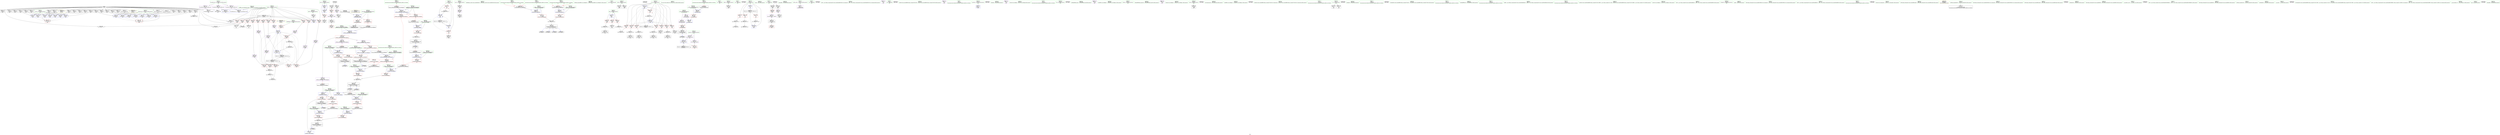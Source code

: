 digraph "SVFG" {
	label="SVFG";

	Node0x556469694c60 [shape=record,color=grey,label="{NodeID: 0\nNullPtr}"];
	Node0x556469694c60 -> Node0x55646969e910[style=solid];
	Node0x556469694c60 -> Node0x55646969ea10[style=solid];
	Node0x556469694c60 -> Node0x55646969eae0[style=solid];
	Node0x556469694c60 -> Node0x55646969ebb0[style=solid];
	Node0x556469694c60 -> Node0x55646969ec80[style=solid];
	Node0x556469694c60 -> Node0x55646969ed50[style=solid];
	Node0x556469694c60 -> Node0x55646969ee20[style=solid];
	Node0x556469694c60 -> Node0x55646969eef0[style=solid];
	Node0x556469694c60 -> Node0x55646969efc0[style=solid];
	Node0x556469694c60 -> Node0x5564696ccf70[style=solid];
	Node0x556469694c60 -> Node0x5564696cd040[style=solid];
	Node0x556469694c60 -> Node0x5564696cd110[style=solid];
	Node0x556469694c60 -> Node0x5564696cd1e0[style=solid];
	Node0x556469694c60 -> Node0x5564696cd2b0[style=solid];
	Node0x556469694c60 -> Node0x5564696cd380[style=solid];
	Node0x556469694c60 -> Node0x5564696cd450[style=solid];
	Node0x556469694c60 -> Node0x5564696cd520[style=solid];
	Node0x556469694c60 -> Node0x5564696cd5f0[style=solid];
	Node0x556469694c60 -> Node0x5564696cd6c0[style=solid];
	Node0x556469694c60 -> Node0x5564696cd790[style=solid];
	Node0x556469694c60 -> Node0x5564696cd860[style=solid];
	Node0x556469694c60 -> Node0x5564696cd930[style=solid];
	Node0x556469694c60 -> Node0x5564696cda00[style=solid];
	Node0x556469694c60 -> Node0x5564696cdad0[style=solid];
	Node0x556469694c60 -> Node0x5564696cdba0[style=solid];
	Node0x556469694c60 -> Node0x5564696cdc70[style=solid];
	Node0x556469694c60 -> Node0x5564696d6db0[style=solid];
	Node0x556469694c60 -> Node0x5564696d6f80[style=solid];
	Node0x556469694c60 -> Node0x5564696d8160[style=solid];
	Node0x556469694c60 -> Node0x5564696e5960[style=solid];
	Node0x556469694c60 -> Node0x5564696e5ae0[style=solid];
	Node0x556469694c60 -> Node0x5564696e60e0[style=solid];
	Node0x5564696d7460 [shape=record,color=blue,label="{NodeID: 277\n56\<--172\nehselector.slot\<--\nmain\n}"];
	Node0x5564696d7460 -> Node0x5564696cb770[style=dashed];
	Node0x5564696cb0f0 [shape=record,color=purple,label="{NodeID: 194\n244\<--240\narrayidx43\<--\nmain\n}"];
	Node0x5564696cb0f0 -> Node0x5564696d52b0[style=solid];
	Node0x55646969ed50 [shape=record,color=black,label="{NodeID: 111\n172\<--3\n\<--dummyVal\nmain\n}"];
	Node0x55646969ed50 -> Node0x5564696d7460[style=solid];
	Node0x55646969bac0 [shape=record,color=green,label="{NodeID: 28\n48\<--49\nretval\<--retval_field_insensitive\nmain\n}"];
	Node0x55646969bac0 -> Node0x5564696cb5d0[style=solid];
	Node0x55646969bac0 -> Node0x5564696d6eb0[style=solid];
	Node0x55646969bac0 -> Node0x5564696d8640[style=solid];
	Node0x556469728290 [shape=record,color=black,label="{NodeID: 637\n130 = PHI()\n}"];
	Node0x556469728290 -> Node0x5564696ce3f0[style=solid];
	Node0x556469728290 -> Node0x5564696ce4c0[style=solid];
	Node0x5564696d8b20 [shape=record,color=blue,label="{NodeID: 305\n543\<--540\nthis.addr\<--this\n_ZNSt8ios_base4setfESt13_Ios_FmtflagsS0_\n}"];
	Node0x5564696d8b20 -> Node0x5564696d5c70[style=dashed];
	Node0x5564696cc7b0 [shape=record,color=red,label="{NodeID: 222\n223\<--76\n\<--j\nmain\n}"];
	Node0x5564696cc7b0 -> Node0x5564696e4a60[style=solid];
	Node0x5564696ce320 [shape=record,color=black,label="{NodeID: 139\n286\<--80\n\<--outstr\nmain\n}"];
	Node0x5564696ce320 -> Node0x5564696d0840[style=solid];
	Node0x5564696c8960 [shape=record,color=green,label="{NodeID: 56\n140\<--141\n_ZNKSt9basic_iosIcSt11char_traitsIcEEcvbEv\<--_ZNKSt9basic_iosIcSt11char_traitsIcEEcvbEv_field_insensitive\n}"];
	Node0x55646972a340 [shape=record,color=black,label="{NodeID: 665\n422 = PHI(94, 94, 94, 94, )\n0th arg _ZStorSt13_Ios_OpenmodeS_ }"];
	Node0x55646972a340 -> Node0x5564696d8710[style=solid];
	Node0x5564696e60e0 [shape=record,color=grey,label="{NodeID: 499\n342 = cmp(341, 3, )\n}"];
	Node0x5564696d5e10 [shape=record,color=red,label="{NodeID: 250\n558\<--547\n\<--__mask.addr\n_ZNSt8ios_base4setfESt13_Ios_FmtflagsS0_\n|{<s0>54}}"];
	Node0x5564696d5e10:s0 -> Node0x556469729ac0[style=solid,color=red];
	Node0x5564696cf9e0 [shape=record,color=black,label="{NodeID: 167\n593\<--599\n_ZStcoSt13_Ios_Fmtflags_ret\<--neg\n_ZStcoSt13_Ios_Fmtflags\n|{<s0>54}}"];
	Node0x5564696cf9e0:s0 -> Node0x5564697292b0[style=solid,color=blue];
	Node0x5564696ca4a0 [shape=record,color=green,label="{NodeID: 84\n494\<--495\n_ZNSt8ios_base4setfESt13_Ios_FmtflagsS0_\<--_ZNSt8ios_base4setfESt13_Ios_FmtflagsS0__field_insensitive\n}"];
	Node0x556469694b40 [shape=record,color=green,label="{NodeID: 1\n7\<--1\n__dso_handle\<--dummyObj\nGlob }"];
	Node0x5564696d7530 [shape=record,color=blue,label="{NodeID: 278\n54\<--176\nexn.slot\<--\nmain\n}"];
	Node0x5564696d7530 -> Node0x5564696cb6a0[style=dashed];
	Node0x5564696cb1c0 [shape=record,color=purple,label="{NodeID: 195\n250\<--246\narrayidx45\<--\nmain\n}"];
	Node0x5564696cb1c0 -> Node0x5564696d5380[style=solid];
	Node0x55646969ee20 [shape=record,color=black,label="{NodeID: 112\n175\<--3\n\<--dummyVal\nmain\n}"];
	Node0x55646969bb90 [shape=record,color=green,label="{NodeID: 29\n50\<--51\ninfile\<--infile_field_insensitive\nmain\n}"];
	Node0x55646969bb90 -> Node0x5564696cde40[style=solid];
	Node0x55646969bb90 -> Node0x5564696cdf10[style=solid];
	Node0x556469728480 [shape=record,color=black,label="{NodeID: 638\n139 = PHI()\n}"];
	Node0x5564696d8bf0 [shape=record,color=blue,label="{NodeID: 306\n545\<--541\n__fmtfl.addr\<--__fmtfl\n_ZNSt8ios_base4setfESt13_Ios_FmtflagsS0_\n}"];
	Node0x5564696d8bf0 -> Node0x5564696d5d40[style=dashed];
	Node0x5564696cc880 [shape=record,color=red,label="{NodeID: 223\n230\<--78\n\<--j35\nmain\n}"];
	Node0x5564696cc880 -> Node0x5564696e5f60[style=solid];
	Node0x5564696ce3f0 [shape=record,color=black,label="{NodeID: 140\n131\<--130\n\<--call14\nmain\n}"];
	Node0x5564696ce3f0 -> Node0x5564696d4ee0[style=solid];
	Node0x5564696c8a60 [shape=record,color=green,label="{NodeID: 57\n156\<--157\nllvm.umul.with.overflow.i64\<--llvm.umul.with.overflow.i64_field_insensitive\n}"];
	Node0x55646972a6f0 [shape=record,color=black,label="{NodeID: 666\n423 = PHI(95, 90, 90, 90, )\n1st arg _ZStorSt13_Ios_OpenmodeS_ }"];
	Node0x55646972a6f0 -> Node0x5564696d87e0[style=solid];
	Node0x5564696d5ee0 [shape=record,color=red,label="{NodeID: 251\n567\<--547\n\<--__mask.addr\n_ZNSt8ios_base4setfESt13_Ios_FmtflagsS0_\n|{<s0>56}}"];
	Node0x5564696d5ee0:s0 -> Node0x55646972af90[style=solid,color=red];
	Node0x5564696cfab0 [shape=record,color=black,label="{NodeID: 168\n602\<--617\n_ZStoRRSt13_Ios_FmtflagsS__ret\<--\n_ZStoRRSt13_Ios_FmtflagsS_\n|{<s0>57}}"];
	Node0x5564696cfab0:s0 -> Node0x556469729700[style=solid,color=blue];
	Node0x5564696ca5a0 [shape=record,color=green,label="{NodeID: 85\n500\<--501\nretval\<--retval_field_insensitive\n_ZSt12setprecisioni\n}"];
	Node0x5564696ca5a0 -> Node0x5564696d0910[style=solid];
	Node0x5564696ca5a0 -> Node0x5564696d09e0[style=solid];
	Node0x5564696a9710 [shape=record,color=green,label="{NodeID: 2\n8\<--1\n.str\<--dummyObj\nGlob }"];
	Node0x5564696d7600 [shape=record,color=blue,label="{NodeID: 279\n56\<--178\nehselector.slot\<--\nmain\n}"];
	Node0x5564696d7600 -> Node0x5564696cb770[style=dashed];
	Node0x5564696cb290 [shape=record,color=purple,label="{NodeID: 196\n261\<--257\narrayidx51\<--\nmain\n}"];
	Node0x5564696cb290 -> Node0x5564696d5450[style=solid];
	Node0x55646969eef0 [shape=record,color=black,label="{NodeID: 113\n176\<--3\n\<--dummyVal\nmain\n}"];
	Node0x55646969eef0 -> Node0x5564696d7530[style=solid];
	Node0x55646969bc60 [shape=record,color=green,label="{NodeID: 30\n52\<--53\noutfile\<--outfile_field_insensitive\nmain\n}"];
	Node0x55646969bc60 -> Node0x5564696cdfe0[style=solid];
	Node0x556469728550 [shape=record,color=black,label="{NodeID: 639\n143 = PHI(421, )\n}"];
	Node0x556469707950 [shape=record,color=black,label="{NodeID: 556\nMR_8V_3 = PHI(MR_8V_5, MR_8V_2, )\npts\{59 \}\n}"];
	Node0x556469707950 -> Node0x5564696cb840[style=dashed];
	Node0x556469707950 -> Node0x5564696cb910[style=dashed];
	Node0x556469707950 -> Node0x5564696cb9e0[style=dashed];
	Node0x556469707950 -> Node0x5564696cbab0[style=dashed];
	Node0x556469707950 -> Node0x5564696cbb80[style=dashed];
	Node0x556469707950 -> Node0x5564696cbc50[style=dashed];
	Node0x556469707950 -> Node0x5564696cbd20[style=dashed];
	Node0x556469707950 -> Node0x5564696cbdf0[style=dashed];
	Node0x556469707950 -> Node0x5564696cbec0[style=dashed];
	Node0x556469707950 -> Node0x5564696cbf90[style=dashed];
	Node0x556469707950 -> Node0x5564696cc060[style=dashed];
	Node0x556469707950 -> Node0x5564696d72c0[style=dashed];
	Node0x556469707950 -> Node0x5564696d8160[style=dashed];
	Node0x5564696e3600 [shape=record,color=black,label="{NodeID: 473\n160 = PHI(161, 159, )\n}"];
	Node0x5564696d8cc0 [shape=record,color=blue,label="{NodeID: 307\n547\<--542\n__mask.addr\<--__mask\n_ZNSt8ios_base4setfESt13_Ios_FmtflagsS0_\n}"];
	Node0x5564696d8cc0 -> Node0x5564696d5e10[style=dashed];
	Node0x5564696d8cc0 -> Node0x5564696d5ee0[style=dashed];
	Node0x5564696cc950 [shape=record,color=red,label="{NodeID: 224\n236\<--78\n\<--j35\nmain\n}"];
	Node0x5564696cc950 -> Node0x5564696cece0[style=solid];
	Node0x5564696ce4c0 [shape=record,color=black,label="{NodeID: 141\n136\<--130\n\<--call14\nmain\n}"];
	Node0x5564696ce4c0 -> Node0x5564696d0d20[style=solid];
	Node0x5564696c8b60 [shape=record,color=green,label="{NodeID: 58\n162\<--163\ncall24\<--call24_field_insensitive\nmain\n}"];
	Node0x5564696c8b60 -> Node0x5564696ce800[style=solid];
	Node0x55646972a8f0 [shape=record,color=black,label="{NodeID: 667\n634 = PHI(612, )\n0th arg _ZStorSt13_Ios_FmtflagsS_ }"];
	Node0x55646972a8f0 -> Node0x5564696d95b0[style=solid];
	Node0x5564696d5fb0 [shape=record,color=red,label="{NodeID: 252\n575\<--549\n\<--__old\n_ZNSt8ios_base4setfESt13_Ios_FmtflagsS0_\n}"];
	Node0x5564696d5fb0 -> Node0x5564696cf840[style=solid];
	Node0x5564696cfb80 [shape=record,color=black,label="{NodeID: 169\n620\<--631\n_ZStanSt13_Ios_FmtflagsS__ret\<--and\n_ZStanSt13_Ios_FmtflagsS_\n|{<s0>56|<s1>58}}"];
	Node0x5564696cfb80:s0 -> Node0x556469729590[style=solid,color=blue];
	Node0x5564696cfb80:s1 -> Node0x556469729810[style=solid,color=blue];
	Node0x5564696ca670 [shape=record,color=green,label="{NodeID: 86\n502\<--503\n__n.addr\<--__n.addr_field_insensitive\n_ZSt12setprecisioni\n}"];
	Node0x5564696ca670 -> Node0x5564696d5ad0[style=solid];
	Node0x5564696ca670 -> Node0x5564696d8980[style=solid];
	Node0x5564696a8df0 [shape=record,color=green,label="{NodeID: 3\n10\<--1\n.str.1\<--dummyObj\nGlob }"];
	Node0x5564696d76d0 [shape=record,color=blue,label="{NodeID: 280\n54\<--183\nexn.slot\<--\nmain\n}"];
	Node0x5564696d76d0 -> Node0x5564696cb6a0[style=dashed];
	Node0x5564696cb360 [shape=record,color=purple,label="{NodeID: 197\n267\<--263\narrayidx54\<--\nmain\n}"];
	Node0x5564696cb360 -> Node0x5564696d5520[style=solid];
	Node0x55646969efc0 [shape=record,color=black,label="{NodeID: 114\n178\<--3\n\<--dummyVal\nmain\n}"];
	Node0x55646969efc0 -> Node0x5564696d7600[style=solid];
	Node0x55646969bd30 [shape=record,color=green,label="{NodeID: 31\n54\<--55\nexn.slot\<--exn.slot_field_insensitive\nmain\n}"];
	Node0x55646969bd30 -> Node0x5564696cb6a0[style=solid];
	Node0x55646969bd30 -> Node0x5564696d7390[style=solid];
	Node0x55646969bd30 -> Node0x5564696d7530[style=solid];
	Node0x55646969bd30 -> Node0x5564696d76d0[style=solid];
	Node0x55646969bd30 -> Node0x5564696d7870[style=solid];
	Node0x55646969bd30 -> Node0x5564696d7a10[style=solid];
	Node0x55646969bd30 -> Node0x5564696d8230[style=solid];
	Node0x55646969bd30 -> Node0x5564696d83d0[style=solid];
	Node0x5564697286c0 [shape=record,color=black,label="{NodeID: 640\n151 = PHI()\n}"];
	Node0x556469707e50 [shape=record,color=black,label="{NodeID: 557\nMR_14V_3 = PHI(MR_14V_4, MR_14V_2, )\npts\{71 \}\n}"];
	Node0x556469707e50 -> Node0x5564696cc3a0[style=dashed];
	Node0x556469707e50 -> Node0x5564696cc470[style=dashed];
	Node0x556469707e50 -> Node0x5564696cc540[style=dashed];
	Node0x556469707e50 -> Node0x5564696d8570[style=dashed];
	Node0x5564696e3b60 [shape=record,color=grey,label="{NodeID: 474\n248 = Binary(247, 225, )\n}"];
	Node0x5564696e3b60 -> Node0x5564696cee80[style=solid];
	Node0x5564696d8d90 [shape=record,color=blue,label="{NodeID: 308\n549\<--556\n__old\<--\n_ZNSt8ios_base4setfESt13_Ios_FmtflagsS0_\n}"];
	Node0x5564696d8d90 -> Node0x5564696d5fb0[style=dashed];
	Node0x5564696cca20 [shape=record,color=red,label="{NodeID: 225\n241\<--78\n\<--j35\nmain\n}"];
	Node0x5564696cca20 -> Node0x5564696e45e0[style=solid];
	Node0x5564696ce590 [shape=record,color=black,label="{NodeID: 142\n134\<--133\n\<--vbase.offset.ptr\nmain\n}"];
	Node0x5564696ce590 -> Node0x5564696d4f70[style=solid];
	Node0x5564696c8c30 [shape=record,color=green,label="{NodeID: 59\n164\<--165\n_Znam\<--_Znam_field_insensitive\n}"];
	Node0x55646972aa00 [shape=record,color=black,label="{NodeID: 668\n635 = PHI(613, )\n1st arg _ZStorSt13_Ios_FmtflagsS_ }"];
	Node0x55646972aa00 -> Node0x5564696d9680[style=solid];
	Node0x5564696d6080 [shape=record,color=red,label="{NodeID: 253\n556\<--555\n\<--_M_flags\n_ZNSt8ios_base4setfESt13_Ios_FmtflagsS0_\n}"];
	Node0x5564696d6080 -> Node0x5564696d8d90[style=solid];
	Node0x5564696cfc50 [shape=record,color=black,label="{NodeID: 170\n633\<--644\n_ZStorSt13_Ios_FmtflagsS__ret\<--or\n_ZStorSt13_Ios_FmtflagsS_\n|{<s0>59}}"];
	Node0x5564696cfc50:s0 -> Node0x556469729980[style=solid,color=blue];
	Node0x5564696ca740 [shape=record,color=green,label="{NodeID: 87\n543\<--544\nthis.addr\<--this.addr_field_insensitive\n_ZNSt8ios_base4setfESt13_Ios_FmtflagsS0_\n}"];
	Node0x5564696ca740 -> Node0x5564696d5c70[style=solid];
	Node0x5564696ca740 -> Node0x5564696d8b20[style=solid];
	Node0x5564696a8e80 [shape=record,color=green,label="{NodeID: 4\n12\<--1\n.str.2\<--dummyObj\nGlob }"];
	Node0x5564696d77a0 [shape=record,color=blue,label="{NodeID: 281\n56\<--185\nehselector.slot\<--\nmain\n}"];
	Node0x5564696d77a0 -> Node0x5564696cb770[style=dashed];
	Node0x5564696cb430 [shape=record,color=purple,label="{NodeID: 198\n274\<--271\narrayidx58\<--\nmain\n}"];
	Node0x5564696cb430 -> Node0x5564696d7ef0[style=solid];
	Node0x5564696ccf70 [shape=record,color=black,label="{NodeID: 115\n182\<--3\n\<--dummyVal\nmain\n}"];
	Node0x55646969be00 [shape=record,color=green,label="{NodeID: 32\n56\<--57\nehselector.slot\<--ehselector.slot_field_insensitive\nmain\n}"];
	Node0x55646969be00 -> Node0x5564696cb770[style=solid];
	Node0x55646969be00 -> Node0x5564696d7460[style=solid];
	Node0x55646969be00 -> Node0x5564696d7600[style=solid];
	Node0x55646969be00 -> Node0x5564696d77a0[style=solid];
	Node0x55646969be00 -> Node0x5564696d7940[style=solid];
	Node0x55646969be00 -> Node0x5564696d7ae0[style=solid];
	Node0x55646969be00 -> Node0x5564696d8300[style=solid];
	Node0x55646969be00 -> Node0x5564696d84a0[style=solid];
	Node0x556469728790 [shape=record,color=black,label="{NodeID: 641\n203 = PHI()\n}"];
	Node0x556469728790 -> Node0x5564696ce8d0[style=solid];
	Node0x556469728790 -> Node0x5564696ce9a0[style=solid];
	Node0x556469708350 [shape=record,color=black,label="{NodeID: 558\nMR_18V_2 = PHI(MR_18V_3, MR_18V_1, )\npts\{77 \}\n}"];
	Node0x556469708350 -> Node0x5564696d7bb0[style=dashed];
	Node0x556469708350 -> Node0x556469708350[style=dashed];
	Node0x5564696e3ce0 [shape=record,color=grey,label="{NodeID: 475\n599 = Binary(598, 600, )\n}"];
	Node0x5564696e3ce0 -> Node0x5564696cf9e0[style=solid];
	Node0x5564696d8e60 [shape=record,color=blue,label="{NodeID: 309\n580\<--578\n__a.addr\<--__a\n_ZStaNRSt13_Ios_FmtflagsS_\n}"];
	Node0x5564696d8e60 -> Node0x5564696d6150[style=dashed];
	Node0x5564696d8e60 -> Node0x5564696d6220[style=dashed];
	Node0x5564696ccaf0 [shape=record,color=red,label="{NodeID: 226\n247\<--78\n\<--j35\nmain\n}"];
	Node0x5564696ccaf0 -> Node0x5564696e3b60[style=solid];
	Node0x5564696ce660 [shape=record,color=black,label="{NodeID: 143\n138\<--137\n\<--add.ptr\nmain\n}"];
	Node0x5564696c8d30 [shape=record,color=green,label="{NodeID: 60\n204\<--205\n_ZNSirsERd\<--_ZNSirsERd_field_insensitive\n}"];
	Node0x55646972ab10 [shape=record,color=black,label="{NodeID: 669\n540 = PHI(490, )\n0th arg _ZNSt8ios_base4setfESt13_Ios_FmtflagsS0_ }"];
	Node0x55646972ab10 -> Node0x5564696d8b20[style=solid];
	Node0x5564696d6150 [shape=record,color=red,label="{NodeID: 254\n586\<--580\n\<--__a.addr\n_ZStaNRSt13_Ios_FmtflagsS_\n}"];
	Node0x5564696d6150 -> Node0x5564696d63c0[style=solid];
	Node0x5564696cfd20 [shape=record,color=purple,label="{NodeID: 171\n29\<--4\n\<--_ZStL8__ioinit\n__cxx_global_var_init\n}"];
	Node0x5564696ca810 [shape=record,color=green,label="{NodeID: 88\n545\<--546\n__fmtfl.addr\<--__fmtfl.addr_field_insensitive\n_ZNSt8ios_base4setfESt13_Ios_FmtflagsS0_\n}"];
	Node0x5564696ca810 -> Node0x5564696d5d40[style=solid];
	Node0x5564696ca810 -> Node0x5564696d8bf0[style=solid];
	Node0x5564696a9130 [shape=record,color=green,label="{NodeID: 5\n14\<--1\n.str.3\<--dummyObj\nGlob }"];
	Node0x5564696d7870 [shape=record,color=blue,label="{NodeID: 282\n54\<--189\nexn.slot\<--\nmain\n}"];
	Node0x5564696d7870 -> Node0x5564696cb6a0[style=dashed];
	Node0x5564696cb500 [shape=record,color=purple,label="{NodeID: 199\n321\<--317\narrayidx84\<--\nmain\n}"];
	Node0x5564696cb500 -> Node0x5564696d56c0[style=solid];
	Node0x5564696cd040 [shape=record,color=black,label="{NodeID: 116\n183\<--3\n\<--dummyVal\nmain\n}"];
	Node0x5564696cd040 -> Node0x5564696d76d0[style=solid];
	Node0x55646969bed0 [shape=record,color=green,label="{NodeID: 33\n58\<--59\nhedges\<--hedges_field_insensitive\nmain\n}"];
	Node0x55646969bed0 -> Node0x5564696cb840[style=solid];
	Node0x55646969bed0 -> Node0x5564696cb910[style=solid];
	Node0x55646969bed0 -> Node0x5564696cb9e0[style=solid];
	Node0x55646969bed0 -> Node0x5564696cbab0[style=solid];
	Node0x55646969bed0 -> Node0x5564696cbb80[style=solid];
	Node0x55646969bed0 -> Node0x5564696cbc50[style=solid];
	Node0x55646969bed0 -> Node0x5564696cbd20[style=solid];
	Node0x55646969bed0 -> Node0x5564696cbdf0[style=solid];
	Node0x55646969bed0 -> Node0x5564696cbec0[style=solid];
	Node0x55646969bed0 -> Node0x5564696cbf90[style=solid];
	Node0x55646969bed0 -> Node0x5564696cc060[style=solid];
	Node0x55646969bed0 -> Node0x5564696d6f80[style=solid];
	Node0x55646969bed0 -> Node0x5564696d72c0[style=solid];
	Node0x55646969bed0 -> Node0x5564696d8160[style=solid];
	Node0x5564697288c0 [shape=record,color=black,label="{NodeID: 642\n214 = PHI()\n}"];
	Node0x556469708850 [shape=record,color=black,label="{NodeID: 559\nMR_20V_2 = PHI(MR_20V_3, MR_20V_1, )\npts\{79 \}\n}"];
	Node0x556469708850 -> Node0x5564696d7e20[style=dashed];
	Node0x556469708850 -> Node0x556469708850[style=dashed];
	Node0x5564696e3e60 [shape=record,color=grey,label="{NodeID: 476\n252 = Binary(245, 251, )\n}"];
	Node0x5564696e3e60 -> Node0x5564696e3fe0[style=solid];
	Node0x5564696d8f30 [shape=record,color=blue,label="{NodeID: 310\n582\<--579\n__b.addr\<--__b\n_ZStaNRSt13_Ios_FmtflagsS_\n}"];
	Node0x5564696d8f30 -> Node0x5564696d62f0[style=dashed];
	Node0x5564696ccbc0 [shape=record,color=red,label="{NodeID: 227\n258\<--78\n\<--j35\nmain\n}"];
	Node0x5564696ccbc0 -> Node0x5564696e4ee0[style=solid];
	Node0x5564696ce730 [shape=record,color=black,label="{NodeID: 144\n153\<--152\nconv\<--\nmain\n}"];
	Node0x5564696c8e30 [shape=record,color=green,label="{NodeID: 61\n284\<--285\n_ZNSt7__cxx1118basic_stringstreamIcSt11char_traitsIcESaIcEEC1ESt13_Ios_Openmode\<--_ZNSt7__cxx1118basic_stringstreamIcSt11char_traitsIcESaIcEEC1ESt13_Ios_Openmode_field_insensitive\n}"];
	Node0x55646972ac20 [shape=record,color=black,label="{NodeID: 670\n541 = PHI(492, )\n1st arg _ZNSt8ios_base4setfESt13_Ios_FmtflagsS0_ }"];
	Node0x55646972ac20 -> Node0x5564696d8bf0[style=solid];
	Node0x5564696d6220 [shape=record,color=red,label="{NodeID: 255\n590\<--580\n\<--__a.addr\n_ZStaNRSt13_Ios_FmtflagsS_\n}"];
	Node0x5564696d6220 -> Node0x5564696cf910[style=solid];
	Node0x5564696d6220 -> Node0x5564696d9000[style=solid];
	Node0x5564696cfdf0 [shape=record,color=purple,label="{NodeID: 172\n88\<--8\n\<--.str\nmain\n}"];
	Node0x5564696ca8e0 [shape=record,color=green,label="{NodeID: 89\n547\<--548\n__mask.addr\<--__mask.addr_field_insensitive\n_ZNSt8ios_base4setfESt13_Ios_FmtflagsS0_\n}"];
	Node0x5564696ca8e0 -> Node0x5564696d5e10[style=solid];
	Node0x5564696ca8e0 -> Node0x5564696d5ee0[style=solid];
	Node0x5564696ca8e0 -> Node0x5564696d8cc0[style=solid];
	Node0x5564696a91c0 [shape=record,color=green,label="{NodeID: 6\n16\<--1\n.str.4\<--dummyObj\nGlob }"];
	Node0x5564696d7940 [shape=record,color=blue,label="{NodeID: 283\n56\<--191\nehselector.slot\<--\nmain\n}"];
	Node0x5564696d7940 -> Node0x5564696cb770[style=dashed];
	Node0x5564696cb5d0 [shape=record,color=red,label="{NodeID: 200\n402\<--48\n\<--retval\nmain\n}"];
	Node0x5564696cb5d0 -> Node0x5564696cf500[style=solid];
	Node0x5564696cd110 [shape=record,color=black,label="{NodeID: 117\n185\<--3\n\<--dummyVal\nmain\n}"];
	Node0x5564696cd110 -> Node0x5564696d77a0[style=solid];
	Node0x55646969bfa0 [shape=record,color=green,label="{NodeID: 34\n60\<--61\nSIZE\<--SIZE_field_insensitive\nmain\n}"];
	Node0x55646969bfa0 -> Node0x5564696cc130[style=solid];
	Node0x55646969bfa0 -> Node0x5564696cc200[style=solid];
	Node0x55646969bfa0 -> Node0x5564696cc2d0[style=solid];
	Node0x55646969bfa0 -> Node0x5564696d7050[style=solid];
	Node0x556469728990 [shape=record,color=black,label="{NodeID: 643\n296 = PHI()\n}"];
	Node0x556469708d50 [shape=record,color=black,label="{NodeID: 560\nMR_22V_2 = PHI(MR_22V_3, MR_22V_1, )\npts\{163 \}\n}"];
	Node0x556469708d50 -> Node0x5564696d51e0[style=dashed];
	Node0x556469708d50 -> Node0x5564696d52b0[style=dashed];
	Node0x556469708d50 -> Node0x5564696d5380[style=dashed];
	Node0x556469708d50 -> Node0x5564696d5450[style=dashed];
	Node0x556469708d50 -> Node0x5564696d5520[style=dashed];
	Node0x556469708d50 -> Node0x5564696d56c0[style=dashed];
	Node0x556469708d50 -> Node0x5564696d7c80[style=dashed];
	Node0x556469708d50 -> Node0x5564696d7ef0[style=dashed];
	Node0x556469708d50 -> Node0x556469708d50[style=dashed];
	Node0x556469708d50 -> Node0x55646970b550[style=dashed];
	Node0x5564696e3fe0 [shape=record,color=grey,label="{NodeID: 477\n253 = Binary(252, 254, )\n}"];
	Node0x5564696e3fe0 -> Node0x5564696e5c60[style=solid];
	Node0x5564696d9000 [shape=record,color=blue,label="{NodeID: 311\n590\<--589\n\<--call\n_ZStaNRSt13_Ios_FmtflagsS_\n}"];
	Node0x5564696ccc90 [shape=record,color=red,label="{NodeID: 228\n264\<--78\n\<--j35\nmain\n}"];
	Node0x5564696ccc90 -> Node0x5564696e5060[style=solid];
	Node0x5564696ce800 [shape=record,color=black,label="{NodeID: 145\n166\<--162\n\<--call24\nmain\n}"];
	Node0x5564696ce800 -> Node0x5564696d72c0[style=solid];
	Node0x5564696c8f30 [shape=record,color=green,label="{NodeID: 62\n291\<--292\n_ZStlsISt11char_traitsIcEERSt13basic_ostreamIcT_ES5_PKc\<--_ZStlsISt11char_traitsIcEERSt13basic_ostreamIcT_ES5_PKc_field_insensitive\n}"];
	Node0x55646972ad30 [shape=record,color=black,label="{NodeID: 671\n542 = PHI(493, )\n2nd arg _ZNSt8ios_base4setfESt13_Ios_FmtflagsS0_ }"];
	Node0x55646972ad30 -> Node0x5564696d8cc0[style=solid];
	Node0x5564696d62f0 [shape=record,color=red,label="{NodeID: 256\n588\<--582\n\<--__b.addr\n_ZStaNRSt13_Ios_FmtflagsS_\n|{<s0>58}}"];
	Node0x5564696d62f0:s0 -> Node0x55646972af90[style=solid,color=red];
	Node0x5564696cfec0 [shape=record,color=purple,label="{NodeID: 173\n98\<--10\n\<--.str.1\nmain\n}"];
	Node0x5564696ca9b0 [shape=record,color=green,label="{NodeID: 90\n549\<--550\n__old\<--__old_field_insensitive\n_ZNSt8ios_base4setfESt13_Ios_FmtflagsS0_\n}"];
	Node0x5564696ca9b0 -> Node0x5564696d5fb0[style=solid];
	Node0x5564696ca9b0 -> Node0x5564696d8d90[style=solid];
	Node0x5564696a9280 [shape=record,color=green,label="{NodeID: 7\n19\<--1\n\<--dummyObj\nCan only get source location for instruction, argument, global var or function.}"];
	Node0x5564696d7a10 [shape=record,color=blue,label="{NodeID: 284\n54\<--195\nexn.slot\<--\nmain\n}"];
	Node0x5564696d7a10 -> Node0x5564696cb6a0[style=dashed];
	Node0x5564696cb6a0 [shape=record,color=red,label="{NodeID: 201\n412\<--54\nexn\<--exn.slot\nmain\n}"];
	Node0x5564696cd1e0 [shape=record,color=black,label="{NodeID: 118\n188\<--3\n\<--dummyVal\nmain\n}"];
	Node0x55646969c070 [shape=record,color=green,label="{NodeID: 35\n62\<--63\nnumCases\<--numCases_field_insensitive\nmain\n}"];
	Node0x55646969c070 -> Node0x5564696d7120[style=solid];
	Node0x556469728a60 [shape=record,color=black,label="{NodeID: 644\n300 = PHI()\n}"];
	Node0x556469709250 [shape=record,color=black,label="{NodeID: 561\nMR_24V_2 = PHI(MR_24V_3, MR_24V_1, )\npts\{830000 \}\n}"];
	Node0x556469709250 -> Node0x5564696d8090[style=dashed];
	Node0x556469709250 -> Node0x556469709250[style=dashed];
	Node0x5564696e4160 [shape=record,color=grey,label="{NodeID: 478\n295 = Binary(294, 225, )\n}"];
	Node0x5564696d90d0 [shape=record,color=blue,label="{NodeID: 312\n595\<--594\n__a.addr\<--__a\n_ZStcoSt13_Ios_Fmtflags\n}"];
	Node0x5564696d90d0 -> Node0x5564696d6490[style=dashed];
	Node0x5564696ccd60 [shape=record,color=red,label="{NodeID: 229\n272\<--78\n\<--j35\nmain\n}"];
	Node0x5564696ccd60 -> Node0x5564696cf0f0[style=solid];
	Node0x5564696ce8d0 [shape=record,color=black,label="{NodeID: 146\n206\<--203\n\<--call27\nmain\n}"];
	Node0x5564696ce8d0 -> Node0x5564696d5040[style=solid];
	Node0x5564696c9030 [shape=record,color=green,label="{NodeID: 63\n297\<--298\n_ZNSolsEi\<--_ZNSolsEi_field_insensitive\n}"];
	Node0x55646972ae40 [shape=record,color=black,label="{NodeID: 672\n621 = PHI(566, 587, )\n0th arg _ZStanSt13_Ios_FmtflagsS_ }"];
	Node0x55646972ae40 -> Node0x5564696d9410[style=solid];
	Node0x5564696d63c0 [shape=record,color=red,label="{NodeID: 257\n587\<--586\n\<--\n_ZStaNRSt13_Ios_FmtflagsS_\n|{<s0>58}}"];
	Node0x5564696d63c0:s0 -> Node0x55646972ae40[style=solid,color=red];
	Node0x5564696cff90 [shape=record,color=purple,label="{NodeID: 174\n108\<--12\n\<--.str.2\nmain\n}"];
	Node0x5564696caa80 [shape=record,color=green,label="{NodeID: 91\n560\<--561\n_ZStcoSt13_Ios_Fmtflags\<--_ZStcoSt13_Ios_Fmtflags_field_insensitive\n}"];
	Node0x55646969a5d0 [shape=record,color=green,label="{NodeID: 8\n87\<--1\n\<--dummyObj\nCan only get source location for instruction, argument, global var or function.}"];
	Node0x5564696d7ae0 [shape=record,color=blue,label="{NodeID: 285\n56\<--197\nehselector.slot\<--\nmain\n}"];
	Node0x5564696d7ae0 -> Node0x5564696cb770[style=dashed];
	Node0x5564696cb770 [shape=record,color=red,label="{NodeID: 202\n413\<--56\nsel\<--ehselector.slot\nmain\n}"];
	Node0x5564696cd2b0 [shape=record,color=black,label="{NodeID: 119\n189\<--3\n\<--dummyVal\nmain\n}"];
	Node0x5564696cd2b0 -> Node0x5564696d7870[style=solid];
	Node0x55646969c140 [shape=record,color=green,label="{NodeID: 36\n64\<--65\nline\<--line_field_insensitive\nmain\n}"];
	Node0x556469728b30 [shape=record,color=black,label="{NodeID: 645\n301 = PHI()\n}"];
	Node0x5564696e42e0 [shape=record,color=grey,label="{NodeID: 479\n294 = Binary(293, 147, )\n}"];
	Node0x5564696e42e0 -> Node0x5564696e4160[style=solid];
	Node0x5564696d91a0 [shape=record,color=blue,label="{NodeID: 313\n605\<--603\n__a.addr\<--__a\n_ZStoRRSt13_Ios_FmtflagsS_\n}"];
	Node0x5564696d91a0 -> Node0x5564696d6560[style=dashed];
	Node0x5564696d91a0 -> Node0x5564696d6630[style=dashed];
	Node0x5564696cce30 [shape=record,color=red,label="{NodeID: 230\n278\<--78\n\<--j35\nmain\n}"];
	Node0x5564696cce30 -> Node0x5564696e4760[style=solid];
	Node0x5564696ce9a0 [shape=record,color=black,label="{NodeID: 147\n211\<--203\n\<--call27\nmain\n}"];
	Node0x5564696ce9a0 -> Node0x5564696d0df0[style=solid];
	Node0x5564696c9130 [shape=record,color=green,label="{NodeID: 64\n302\<--303\n_ZSt5fixedRSt8ios_base\<--_ZSt5fixedRSt8ios_base_field_insensitive\n}"];
	Node0x55646972af90 [shape=record,color=black,label="{NodeID: 673\n622 = PHI(567, 588, )\n1st arg _ZStanSt13_Ios_FmtflagsS_ }"];
	Node0x55646972af90 -> Node0x5564696d94e0[style=solid];
	Node0x5564696d6490 [shape=record,color=red,label="{NodeID: 258\n598\<--595\n\<--__a.addr\n_ZStcoSt13_Ios_Fmtflags\n}"];
	Node0x5564696d6490 -> Node0x5564696e3ce0[style=solid];
	Node0x5564696d0060 [shape=record,color=purple,label="{NodeID: 175\n289\<--14\n\<--.str.3\nmain\n}"];
	Node0x5564696cab80 [shape=record,color=green,label="{NodeID: 92\n564\<--565\n_ZStaNRSt13_Ios_FmtflagsS_\<--_ZStaNRSt13_Ios_FmtflagsS__field_insensitive\n}"];
	Node0x55646969a660 [shape=record,color=green,label="{NodeID: 9\n90\<--1\n\<--dummyObj\nCan only get source location for instruction, argument, global var or function.|{<s0>10|<s1>15|<s2>23}}"];
	Node0x55646969a660:s0 -> Node0x55646972a6f0[style=solid,color=red];
	Node0x55646969a660:s1 -> Node0x55646972a6f0[style=solid,color=red];
	Node0x55646969a660:s2 -> Node0x55646972a6f0[style=solid,color=red];
	Node0x5564696d7bb0 [shape=record,color=blue,label="{NodeID: 286\n76\<--87\nj\<--\nmain\n}"];
	Node0x5564696d7bb0 -> Node0x5564696cc6e0[style=dashed];
	Node0x5564696d7bb0 -> Node0x5564696cc7b0[style=dashed];
	Node0x5564696d7bb0 -> Node0x5564696d7d50[style=dashed];
	Node0x5564696d7bb0 -> Node0x556469708350[style=dashed];
	Node0x5564696cb840 [shape=record,color=red,label="{NodeID: 203\n217\<--58\n\<--hedges\nmain\n}"];
	Node0x5564696cb840 -> Node0x5564696caf50[style=solid];
	Node0x5564696cd380 [shape=record,color=black,label="{NodeID: 120\n191\<--3\n\<--dummyVal\nmain\n}"];
	Node0x5564696cd380 -> Node0x5564696d7940[style=solid];
	Node0x55646969c210 [shape=record,color=green,label="{NodeID: 37\n66\<--67\nref.tmp\<--ref.tmp_field_insensitive\nmain\n}"];
	Node0x556469728c30 [shape=record,color=black,label="{NodeID: 646\n306 = PHI(498, )\n}"];
	Node0x556469728c30 -> Node0x5564696d8090[style=solid];
	Node0x5564696e4460 [shape=record,color=grey,label="{NodeID: 480\n372 = Binary(371, 225, )\n}"];
	Node0x5564696e4460 -> Node0x5564696d8570[style=solid];
	Node0x5564696d9270 [shape=record,color=blue,label="{NodeID: 314\n607\<--604\n__b.addr\<--__b\n_ZStoRRSt13_Ios_FmtflagsS_\n}"];
	Node0x5564696d9270 -> Node0x5564696d6700[style=dashed];
	Node0x5564696d4ee0 [shape=record,color=red,label="{NodeID: 231\n132\<--131\nvtable\<--\nmain\n}"];
	Node0x5564696d4ee0 -> Node0x5564696d06a0[style=solid];
	Node0x5564696cea70 [shape=record,color=black,label="{NodeID: 148\n209\<--208\n\<--vbase.offset.ptr29\nmain\n}"];
	Node0x5564696cea70 -> Node0x5564696d5110[style=solid];
	Node0x5564696c9230 [shape=record,color=green,label="{NodeID: 65\n304\<--305\n_ZNSolsEPFRSt8ios_baseS0_E\<--_ZNSolsEPFRSt8ios_baseS0_E_field_insensitive\n}"];
	Node0x5564696d6560 [shape=record,color=red,label="{NodeID: 259\n611\<--605\n\<--__a.addr\n_ZStoRRSt13_Ios_FmtflagsS_\n}"];
	Node0x5564696d6560 -> Node0x5564696d67d0[style=solid];
	Node0x5564696d0130 [shape=record,color=purple,label="{NodeID: 176\n299\<--16\n\<--.str.4\nmain\n}"];
	Node0x5564696cac80 [shape=record,color=green,label="{NodeID: 93\n569\<--570\n_ZStanSt13_Ios_FmtflagsS_\<--_ZStanSt13_Ios_FmtflagsS__field_insensitive\n}"];
	Node0x55646969a720 [shape=record,color=green,label="{NodeID: 10\n94\<--1\n\<--dummyObj\nCan only get source location for instruction, argument, global var or function.|{<s0>4|<s1>10|<s2>15|<s3>23}}"];
	Node0x55646969a720:s0 -> Node0x55646972a340[style=solid,color=red];
	Node0x55646969a720:s1 -> Node0x55646972a340[style=solid,color=red];
	Node0x55646969a720:s2 -> Node0x55646972a340[style=solid,color=red];
	Node0x55646969a720:s3 -> Node0x55646972a340[style=solid,color=red];
	Node0x5564696d7c80 [shape=record,color=blue,label="{NodeID: 287\n220\<--216\narrayidx\<--\nmain\n}"];
	Node0x5564696d7c80 -> Node0x5564696d51e0[style=dashed];
	Node0x5564696d7c80 -> Node0x5564696d52b0[style=dashed];
	Node0x5564696d7c80 -> Node0x5564696d5380[style=dashed];
	Node0x5564696d7c80 -> Node0x5564696d5450[style=dashed];
	Node0x5564696d7c80 -> Node0x5564696d5520[style=dashed];
	Node0x5564696d7c80 -> Node0x5564696d56c0[style=dashed];
	Node0x5564696d7c80 -> Node0x5564696d7c80[style=dashed];
	Node0x5564696d7c80 -> Node0x5564696d7ef0[style=dashed];
	Node0x5564696d7c80 -> Node0x556469708d50[style=dashed];
	Node0x5564696d7c80 -> Node0x55646970b550[style=dashed];
	Node0x5564696cb910 [shape=record,color=red,label="{NodeID: 204\n235\<--58\n\<--hedges\nmain\n}"];
	Node0x5564696cb910 -> Node0x5564696cb020[style=solid];
	Node0x5564696cd450 [shape=record,color=black,label="{NodeID: 121\n194\<--3\n\<--dummyVal\nmain\n}"];
	Node0x55646969c2e0 [shape=record,color=green,label="{NodeID: 38\n68\<--69\ntemp\<--temp_field_insensitive\nmain\n}"];
	Node0x55646969c2e0 -> Node0x5564696ce0b0[style=solid];
	Node0x556469728e00 [shape=record,color=black,label="{NodeID: 647\n314 = PHI()\n}"];
	Node0x5564696e45e0 [shape=record,color=grey,label="{NodeID: 481\n242 = Binary(241, 225, )\n}"];
	Node0x5564696e45e0 -> Node0x5564696cedb0[style=solid];
	Node0x5564696d9340 [shape=record,color=blue,label="{NodeID: 315\n617\<--614\n\<--call\n_ZStoRRSt13_Ios_FmtflagsS_\n}"];
	Node0x5564696d4f70 [shape=record,color=red,label="{NodeID: 232\n135\<--134\nvbase.offset\<--\nmain\n}"];
	Node0x5564696ceb40 [shape=record,color=black,label="{NodeID: 149\n213\<--212\n\<--add.ptr31\nmain\n}"];
	Node0x5564696c9330 [shape=record,color=green,label="{NodeID: 66\n308\<--309\n_ZSt12setprecisioni\<--_ZSt12setprecisioni_field_insensitive\n}"];
	Node0x5564696d6630 [shape=record,color=red,label="{NodeID: 260\n617\<--605\n\<--__a.addr\n_ZStoRRSt13_Ios_FmtflagsS_\n}"];
	Node0x5564696d6630 -> Node0x5564696cfab0[style=solid];
	Node0x5564696d6630 -> Node0x5564696d9340[style=solid];
	Node0x5564696d0200 [shape=record,color=purple,label="{NodeID: 177\n650\<--18\nllvm.global_ctors_0\<--llvm.global_ctors\nGlob }"];
	Node0x5564696d0200 -> Node0x5564696d6be0[style=solid];
	Node0x5564696cad80 [shape=record,color=green,label="{NodeID: 94\n573\<--574\n_ZStoRRSt13_Ios_FmtflagsS_\<--_ZStoRRSt13_Ios_FmtflagsS__field_insensitive\n}"];
	Node0x55646969a820 [shape=record,color=green,label="{NodeID: 11\n95\<--1\n\<--dummyObj\nCan only get source location for instruction, argument, global var or function.|{<s0>4}}"];
	Node0x55646969a820:s0 -> Node0x55646972a6f0[style=solid,color=red];
	Node0x5564696d7d50 [shape=record,color=blue,label="{NodeID: 288\n76\<--224\nj\<--inc\nmain\n}"];
	Node0x5564696d7d50 -> Node0x5564696cc6e0[style=dashed];
	Node0x5564696d7d50 -> Node0x5564696cc7b0[style=dashed];
	Node0x5564696d7d50 -> Node0x5564696d7d50[style=dashed];
	Node0x5564696d7d50 -> Node0x556469708350[style=dashed];
	Node0x5564696cb9e0 [shape=record,color=red,label="{NodeID: 205\n240\<--58\n\<--hedges\nmain\n}"];
	Node0x5564696cb9e0 -> Node0x5564696cb0f0[style=solid];
	Node0x5564696cd520 [shape=record,color=black,label="{NodeID: 122\n195\<--3\n\<--dummyVal\nmain\n}"];
	Node0x5564696cd520 -> Node0x5564696d7a10[style=solid];
	Node0x55646969c3b0 [shape=record,color=green,label="{NodeID: 39\n70\<--71\ni\<--i_field_insensitive\nmain\n}"];
	Node0x55646969c3b0 -> Node0x5564696cc3a0[style=solid];
	Node0x55646969c3b0 -> Node0x5564696cc470[style=solid];
	Node0x55646969c3b0 -> Node0x5564696cc540[style=solid];
	Node0x55646969c3b0 -> Node0x5564696d71f0[style=solid];
	Node0x55646969c3b0 -> Node0x5564696d8570[style=solid];
	Node0x556469728ed0 [shape=record,color=black,label="{NodeID: 648\n323 = PHI()\n}"];
	Node0x5564696e4760 [shape=record,color=grey,label="{NodeID: 482\n279 = Binary(278, 225, )\n}"];
	Node0x5564696e4760 -> Node0x5564696d7fc0[style=solid];
	Node0x5564696d9410 [shape=record,color=blue,label="{NodeID: 316\n623\<--621\n__a.addr\<--__a\n_ZStanSt13_Ios_FmtflagsS_\n}"];
	Node0x5564696d9410 -> Node0x5564696d68a0[style=dashed];
	Node0x5564696d5040 [shape=record,color=red,label="{NodeID: 233\n207\<--206\nvtable28\<--\nmain\n}"];
	Node0x5564696d5040 -> Node0x5564696d0770[style=solid];
	Node0x5564696cec10 [shape=record,color=black,label="{NodeID: 150\n219\<--218\nidxprom\<--\nmain\n}"];
	Node0x5564696c9430 [shape=record,color=green,label="{NodeID: 67\n315\<--316\n_ZStlsIcSt11char_traitsIcEERSt13basic_ostreamIT_T0_ES6_St13_Setprecision\<--_ZStlsIcSt11char_traitsIcEERSt13basic_ostreamIT_T0_ES6_St13_Setprecision_field_insensitive\n}"];
	Node0x5564696d6700 [shape=record,color=red,label="{NodeID: 261\n613\<--607\n\<--__b.addr\n_ZStoRRSt13_Ios_FmtflagsS_\n|{<s0>59}}"];
	Node0x5564696d6700:s0 -> Node0x55646972aa00[style=solid,color=red];
	Node0x5564696d0300 [shape=record,color=purple,label="{NodeID: 178\n651\<--18\nllvm.global_ctors_1\<--llvm.global_ctors\nGlob }"];
	Node0x5564696d0300 -> Node0x5564696d6cb0[style=solid];
	Node0x5564696cae80 [shape=record,color=green,label="{NodeID: 95\n580\<--581\n__a.addr\<--__a.addr_field_insensitive\n_ZStaNRSt13_Ios_FmtflagsS_\n}"];
	Node0x5564696cae80 -> Node0x5564696d6150[style=solid];
	Node0x5564696cae80 -> Node0x5564696d6220[style=solid];
	Node0x5564696cae80 -> Node0x5564696d8e60[style=solid];
	Node0x55646969a920 [shape=record,color=green,label="{NodeID: 12\n147\<--1\n\<--dummyObj\nCan only get source location for instruction, argument, global var or function.}"];
	Node0x5564696d7e20 [shape=record,color=blue,label="{NodeID: 289\n78\<--225\nj35\<--\nmain\n}"];
	Node0x5564696d7e20 -> Node0x5564696cc880[style=dashed];
	Node0x5564696d7e20 -> Node0x5564696cc950[style=dashed];
	Node0x5564696d7e20 -> Node0x5564696cca20[style=dashed];
	Node0x5564696d7e20 -> Node0x5564696ccaf0[style=dashed];
	Node0x5564696d7e20 -> Node0x5564696ccbc0[style=dashed];
	Node0x5564696d7e20 -> Node0x5564696ccc90[style=dashed];
	Node0x5564696d7e20 -> Node0x5564696ccd60[style=dashed];
	Node0x5564696d7e20 -> Node0x5564696cce30[style=dashed];
	Node0x5564696d7e20 -> Node0x5564696d7fc0[style=dashed];
	Node0x5564696d7e20 -> Node0x556469708850[style=dashed];
	Node0x5564696cbab0 [shape=record,color=red,label="{NodeID: 206\n246\<--58\n\<--hedges\nmain\n}"];
	Node0x5564696cbab0 -> Node0x5564696cb1c0[style=solid];
	Node0x5564696cd5f0 [shape=record,color=black,label="{NodeID: 123\n197\<--3\n\<--dummyVal\nmain\n}"];
	Node0x5564696cd5f0 -> Node0x5564696d7ae0[style=solid];
	Node0x55646969e220 [shape=record,color=green,label="{NodeID: 40\n72\<--73\nss\<--ss_field_insensitive\nmain\n}"];
	Node0x55646969e220 -> Node0x5564696ce180[style=solid];
	Node0x55646969e220 -> Node0x5564696ce250[style=solid];
	Node0x556469728fa0 [shape=record,color=black,label="{NodeID: 649\n326 = PHI()\n}"];
	Node0x5564696e48e0 [shape=record,color=grey,label="{NodeID: 483\n631 = Binary(629, 630, )\n}"];
	Node0x5564696e48e0 -> Node0x5564696cfb80[style=solid];
	Node0x5564696d94e0 [shape=record,color=blue,label="{NodeID: 317\n625\<--622\n__b.addr\<--__b\n_ZStanSt13_Ios_FmtflagsS_\n}"];
	Node0x5564696d94e0 -> Node0x5564696d6970[style=dashed];
	Node0x5564696d5110 [shape=record,color=red,label="{NodeID: 234\n210\<--209\nvbase.offset30\<--\nmain\n}"];
	Node0x5564696cece0 [shape=record,color=black,label="{NodeID: 151\n237\<--236\nidxprom39\<--\nmain\n}"];
	Node0x5564696c9530 [shape=record,color=green,label="{NodeID: 68\n324\<--325\n_ZNSolsEd\<--_ZNSolsEd_field_insensitive\n}"];
	Node0x5564696d67d0 [shape=record,color=red,label="{NodeID: 262\n612\<--611\n\<--\n_ZStoRRSt13_Ios_FmtflagsS_\n|{<s0>59}}"];
	Node0x5564696d67d0:s0 -> Node0x55646972a8f0[style=solid,color=red];
	Node0x5564696d0400 [shape=record,color=purple,label="{NodeID: 179\n652\<--18\nllvm.global_ctors_2\<--llvm.global_ctors\nGlob }"];
	Node0x5564696d0400 -> Node0x5564696d6db0[style=solid];
	Node0x5564696c7c90 [shape=record,color=green,label="{NodeID: 96\n582\<--583\n__b.addr\<--__b.addr_field_insensitive\n_ZStaNRSt13_Ios_FmtflagsS_\n}"];
	Node0x5564696c7c90 -> Node0x5564696d62f0[style=solid];
	Node0x5564696c7c90 -> Node0x5564696d8f30[style=solid];
	Node0x5564696aa430 [shape=record,color=green,label="{NodeID: 13\n155\<--1\n\<--dummyObj\nCan only get source location for instruction, argument, global var or function.}"];
	Node0x5564696d7ef0 [shape=record,color=blue,label="{NodeID: 290\n274\<--270\narrayidx58\<--div56\nmain\n}"];
	Node0x5564696d7ef0 -> Node0x55646970b550[style=dashed];
	Node0x5564696cbb80 [shape=record,color=red,label="{NodeID: 207\n257\<--58\n\<--hedges\nmain\n}"];
	Node0x5564696cbb80 -> Node0x5564696cb290[style=solid];
	Node0x5564696cd6c0 [shape=record,color=black,label="{NodeID: 124\n354\<--3\n\<--dummyVal\nmain\n}"];
	Node0x55646969e2f0 [shape=record,color=green,label="{NodeID: 41\n74\<--75\nhedgeHeight\<--hedgeHeight_field_insensitive\nmain\n}"];
	Node0x55646969e2f0 -> Node0x5564696cc610[style=solid];
	Node0x556469729070 [shape=record,color=black,label="{NodeID: 650\n335 = PHI()\n}"];
	Node0x5564696e4a60 [shape=record,color=grey,label="{NodeID: 484\n224 = Binary(223, 225, )\n}"];
	Node0x5564696e4a60 -> Node0x5564696d7d50[style=solid];
	Node0x5564696d95b0 [shape=record,color=blue,label="{NodeID: 318\n636\<--634\n__a.addr\<--__a\n_ZStorSt13_Ios_FmtflagsS_\n}"];
	Node0x5564696d95b0 -> Node0x5564696d6a40[style=dashed];
	Node0x5564696d51e0 [shape=record,color=red,label="{NodeID: 235\n239\<--238\n\<--arrayidx40\nmain\n}"];
	Node0x5564696d51e0 -> Node0x5564696e5c60[style=solid];
	Node0x5564696cedb0 [shape=record,color=black,label="{NodeID: 152\n243\<--242\nidxprom42\<--sub41\nmain\n}"];
	Node0x5564696c9630 [shape=record,color=green,label="{NodeID: 69\n327\<--328\n_ZSt4endlIcSt11char_traitsIcEERSt13basic_ostreamIT_T0_ES6_\<--_ZSt4endlIcSt11char_traitsIcEERSt13basic_ostreamIT_T0_ES6__field_insensitive\n}"];
	Node0x5564696d68a0 [shape=record,color=red,label="{NodeID: 263\n629\<--623\n\<--__a.addr\n_ZStanSt13_Ios_FmtflagsS_\n}"];
	Node0x5564696d68a0 -> Node0x5564696e48e0[style=solid];
	Node0x5564696d0500 [shape=record,color=purple,label="{NodeID: 180\n310\<--82\ncoerce.dive\<--agg.tmp\nmain\n}"];
	Node0x5564696d0500 -> Node0x5564696d8090[style=solid];
	Node0x5564696c7d60 [shape=record,color=green,label="{NodeID: 97\n595\<--596\n__a.addr\<--__a.addr_field_insensitive\n_ZStcoSt13_Ios_Fmtflags\n}"];
	Node0x5564696c7d60 -> Node0x5564696d6490[style=solid];
	Node0x5564696c7d60 -> Node0x5564696d90d0[style=solid];
	Node0x5564696aa530 [shape=record,color=green,label="{NodeID: 14\n161\<--1\n\<--dummyObj\nCan only get source location for instruction, argument, global var or function.}"];
	Node0x5564696d7fc0 [shape=record,color=blue,label="{NodeID: 291\n78\<--279\nj35\<--inc60\nmain\n}"];
	Node0x5564696d7fc0 -> Node0x5564696cc880[style=dashed];
	Node0x5564696d7fc0 -> Node0x5564696cc950[style=dashed];
	Node0x5564696d7fc0 -> Node0x5564696cca20[style=dashed];
	Node0x5564696d7fc0 -> Node0x5564696ccaf0[style=dashed];
	Node0x5564696d7fc0 -> Node0x5564696ccbc0[style=dashed];
	Node0x5564696d7fc0 -> Node0x5564696ccc90[style=dashed];
	Node0x5564696d7fc0 -> Node0x5564696ccd60[style=dashed];
	Node0x5564696d7fc0 -> Node0x5564696cce30[style=dashed];
	Node0x5564696d7fc0 -> Node0x5564696d7fc0[style=dashed];
	Node0x5564696d7fc0 -> Node0x556469708850[style=dashed];
	Node0x5564696cbc50 [shape=record,color=red,label="{NodeID: 208\n263\<--58\n\<--hedges\nmain\n}"];
	Node0x5564696cbc50 -> Node0x5564696cb360[style=solid];
	Node0x5564696cd790 [shape=record,color=black,label="{NodeID: 125\n355\<--3\n\<--dummyVal\nmain\n}"];
	Node0x5564696cd790 -> Node0x5564696d8230[style=solid];
	Node0x55646969e3c0 [shape=record,color=green,label="{NodeID: 42\n76\<--77\nj\<--j_field_insensitive\nmain\n}"];
	Node0x55646969e3c0 -> Node0x5564696cc6e0[style=solid];
	Node0x55646969e3c0 -> Node0x5564696cc7b0[style=solid];
	Node0x55646969e3c0 -> Node0x5564696d7bb0[style=solid];
	Node0x55646969e3c0 -> Node0x5564696d7d50[style=solid];
	Node0x556469729140 [shape=record,color=black,label="{NodeID: 651\n491 = PHI(539, )\n}"];
	Node0x55646970b550 [shape=record,color=black,label="{NodeID: 568\nMR_22V_10 = PHI(MR_22V_9, MR_22V_8, )\npts\{163 \}\n}"];
	Node0x55646970b550 -> Node0x5564696d51e0[style=dashed];
	Node0x55646970b550 -> Node0x5564696d52b0[style=dashed];
	Node0x55646970b550 -> Node0x5564696d5380[style=dashed];
	Node0x55646970b550 -> Node0x5564696d5450[style=dashed];
	Node0x55646970b550 -> Node0x5564696d5520[style=dashed];
	Node0x55646970b550 -> Node0x5564696d56c0[style=dashed];
	Node0x55646970b550 -> Node0x5564696d7ef0[style=dashed];
	Node0x55646970b550 -> Node0x556469708d50[style=dashed];
	Node0x55646970b550 -> Node0x55646970b550[style=dashed];
	Node0x5564696e4be0 [shape=record,color=grey,label="{NodeID: 485\n644 = Binary(642, 643, )\n}"];
	Node0x5564696e4be0 -> Node0x5564696cfc50[style=solid];
	Node0x5564696d9680 [shape=record,color=blue,label="{NodeID: 319\n638\<--635\n__b.addr\<--__b\n_ZStorSt13_Ios_FmtflagsS_\n}"];
	Node0x5564696d9680 -> Node0x5564696d6b10[style=dashed];
	Node0x5564696d52b0 [shape=record,color=red,label="{NodeID: 236\n245\<--244\n\<--arrayidx43\nmain\n}"];
	Node0x5564696d52b0 -> Node0x5564696e3e60[style=solid];
	Node0x5564696cee80 [shape=record,color=black,label="{NodeID: 153\n249\<--248\nidxprom44\<--add\nmain\n}"];
	Node0x5564696c9730 [shape=record,color=green,label="{NodeID: 70\n329\<--330\n_ZNSolsEPFRSoS_E\<--_ZNSolsEPFRSoS_E_field_insensitive\n}"];
	Node0x5564696d6970 [shape=record,color=red,label="{NodeID: 264\n630\<--625\n\<--__b.addr\n_ZStanSt13_Ios_FmtflagsS_\n}"];
	Node0x5564696d6970 -> Node0x5564696e48e0[style=solid];
	Node0x5564696d05d0 [shape=record,color=purple,label="{NodeID: 181\n312\<--82\ncoerce.dive79\<--agg.tmp\nmain\n}"];
	Node0x5564696d05d0 -> Node0x5564696d55f0[style=solid];
	Node0x5564696c7e30 [shape=record,color=green,label="{NodeID: 98\n605\<--606\n__a.addr\<--__a.addr_field_insensitive\n_ZStoRRSt13_Ios_FmtflagsS_\n}"];
	Node0x5564696c7e30 -> Node0x5564696d6560[style=solid];
	Node0x5564696c7e30 -> Node0x5564696d6630[style=solid];
	Node0x5564696c7e30 -> Node0x5564696d91a0[style=solid];
	Node0x5564696aa630 [shape=record,color=green,label="{NodeID: 15\n225\<--1\n\<--dummyObj\nCan only get source location for instruction, argument, global var or function.}"];
	Node0x5564696d8090 [shape=record,color=blue,label="{NodeID: 292\n310\<--306\ncoerce.dive\<--call78\nmain\n}"];
	Node0x5564696d8090 -> Node0x5564696d55f0[style=dashed];
	Node0x5564696d8090 -> Node0x556469709250[style=dashed];
	Node0x5564696cbd20 [shape=record,color=red,label="{NodeID: 209\n271\<--58\n\<--hedges\nmain\n}"];
	Node0x5564696cbd20 -> Node0x5564696cb430[style=solid];
	Node0x5564696cd860 [shape=record,color=black,label="{NodeID: 126\n357\<--3\n\<--dummyVal\nmain\n}"];
	Node0x5564696cd860 -> Node0x5564696d8300[style=solid];
	Node0x55646969e490 [shape=record,color=green,label="{NodeID: 43\n78\<--79\nj35\<--j35_field_insensitive\nmain\n}"];
	Node0x55646969e490 -> Node0x5564696cc880[style=solid];
	Node0x55646969e490 -> Node0x5564696cc950[style=solid];
	Node0x55646969e490 -> Node0x5564696cca20[style=solid];
	Node0x55646969e490 -> Node0x5564696ccaf0[style=solid];
	Node0x55646969e490 -> Node0x5564696ccbc0[style=solid];
	Node0x55646969e490 -> Node0x5564696ccc90[style=solid];
	Node0x55646969e490 -> Node0x5564696ccd60[style=solid];
	Node0x55646969e490 -> Node0x5564696cce30[style=solid];
	Node0x55646969e490 -> Node0x5564696d7e20[style=solid];
	Node0x55646969e490 -> Node0x5564696d7fc0[style=solid];
	Node0x5564697292b0 [shape=record,color=black,label="{NodeID: 652\n559 = PHI(593, )\n|{<s0>55}}"];
	Node0x5564697292b0:s0 -> Node0x556469729d40[style=solid,color=red];
	Node0x5564696e4d60 [shape=record,color=grey,label="{NodeID: 486\n319 = Binary(318, 147, )\n}"];
	Node0x5564696e4d60 -> Node0x5564696cf290[style=solid];
	Node0x5564696d5380 [shape=record,color=red,label="{NodeID: 237\n251\<--250\n\<--arrayidx45\nmain\n}"];
	Node0x5564696d5380 -> Node0x5564696e3e60[style=solid];
	Node0x5564696cef50 [shape=record,color=black,label="{NodeID: 154\n260\<--259\nidxprom50\<--sub49\nmain\n}"];
	Node0x5564696c9830 [shape=record,color=green,label="{NodeID: 71\n333\<--334\n_ZNKSt7__cxx1118basic_stringstreamIcSt11char_traitsIcESaIcEE3strEv\<--_ZNKSt7__cxx1118basic_stringstreamIcSt11char_traitsIcESaIcEE3strEv_field_insensitive\n}"];
	Node0x5564696d6a40 [shape=record,color=red,label="{NodeID: 265\n642\<--636\n\<--__a.addr\n_ZStorSt13_Ios_FmtflagsS_\n}"];
	Node0x5564696d6a40 -> Node0x5564696e4be0[style=solid];
	Node0x5564696d06a0 [shape=record,color=purple,label="{NodeID: 182\n133\<--132\nvbase.offset.ptr\<--vtable\nmain\n}"];
	Node0x5564696d06a0 -> Node0x5564696ce590[style=solid];
	Node0x5564696c7f00 [shape=record,color=green,label="{NodeID: 99\n607\<--608\n__b.addr\<--__b.addr_field_insensitive\n_ZStoRRSt13_Ios_FmtflagsS_\n}"];
	Node0x5564696c7f00 -> Node0x5564696d6700[style=solid];
	Node0x5564696c7f00 -> Node0x5564696d9270[style=solid];
	Node0x5564696aa730 [shape=record,color=green,label="{NodeID: 16\n254\<--1\n\<--dummyObj\nCan only get source location for instruction, argument, global var or function.}"];
	Node0x5564696d8160 [shape=record,color=blue, style = dotted,label="{NodeID: 293\n58\<--3\nhedges\<--dummyVal\nmain\n}"];
	Node0x5564696d8160 -> Node0x556469707950[style=dashed];
	Node0x5564696cbdf0 [shape=record,color=red,label="{NodeID: 210\n317\<--58\n\<--hedges\nmain\n}"];
	Node0x5564696cbdf0 -> Node0x5564696cb500[style=solid];
	Node0x5564696cd930 [shape=record,color=black,label="{NodeID: 127\n360\<--3\n\<--dummyVal\nmain\n}"];
	Node0x55646969e560 [shape=record,color=green,label="{NodeID: 44\n80\<--81\noutstr\<--outstr_field_insensitive\nmain\n}"];
	Node0x55646969e560 -> Node0x5564696ce320[style=solid];
	Node0x556469729480 [shape=record,color=black,label="{NodeID: 653\n563 = PHI(577, )\n}"];
	Node0x5564696e4ee0 [shape=record,color=grey,label="{NodeID: 487\n259 = Binary(258, 225, )\n}"];
	Node0x5564696e4ee0 -> Node0x5564696cef50[style=solid];
	Node0x5564696d5450 [shape=record,color=red,label="{NodeID: 238\n262\<--261\n\<--arrayidx51\nmain\n}"];
	Node0x5564696d5450 -> Node0x5564696e5360[style=solid];
	Node0x5564696cf020 [shape=record,color=black,label="{NodeID: 155\n266\<--265\nidxprom53\<--add52\nmain\n}"];
	Node0x5564696c9930 [shape=record,color=green,label="{NodeID: 72\n336\<--337\n_ZStlsIcSt11char_traitsIcESaIcEERSt13basic_ostreamIT_T0_ES7_RKNSt7__cxx1112basic_stringIS4_S5_T1_EE\<--_ZStlsIcSt11char_traitsIcESaIcEERSt13basic_ostreamIT_T0_ES7_RKNSt7__cxx1112basic_stringIS4_S5_T1_EE_field_insensitive\n}"];
	Node0x5564696d6b10 [shape=record,color=red,label="{NodeID: 266\n643\<--638\n\<--__b.addr\n_ZStorSt13_Ios_FmtflagsS_\n}"];
	Node0x5564696d6b10 -> Node0x5564696e4be0[style=solid];
	Node0x5564696d0770 [shape=record,color=purple,label="{NodeID: 183\n208\<--207\nvbase.offset.ptr29\<--vtable28\nmain\n}"];
	Node0x5564696d0770 -> Node0x5564696cea70[style=solid];
	Node0x5564696c7fd0 [shape=record,color=green,label="{NodeID: 100\n615\<--616\n_ZStorSt13_Ios_FmtflagsS_\<--_ZStorSt13_Ios_FmtflagsS__field_insensitive\n}"];
	Node0x5564696aa830 [shape=record,color=green,label="{NodeID: 17\n307\<--1\n\<--dummyObj\nCan only get source location for instruction, argument, global var or function.|{<s0>29}}"];
	Node0x5564696aa830:s0 -> Node0x556469729f50[style=solid,color=red];
	Node0x5564696d8230 [shape=record,color=blue,label="{NodeID: 294\n54\<--355\nexn.slot\<--\nmain\n}"];
	Node0x5564696d8230 -> Node0x5564696cb6a0[style=dashed];
	Node0x5564696cbec0 [shape=record,color=red,label="{NodeID: 211\n341\<--58\n\<--hedges\nmain\n}"];
	Node0x5564696cbec0 -> Node0x5564696cf360[style=solid];
	Node0x5564696cbec0 -> Node0x5564696e60e0[style=solid];
	Node0x5564696cda00 [shape=record,color=black,label="{NodeID: 128\n361\<--3\n\<--dummyVal\nmain\n}"];
	Node0x5564696cda00 -> Node0x5564696d83d0[style=solid];
	Node0x55646969e630 [shape=record,color=green,label="{NodeID: 45\n82\<--83\nagg.tmp\<--agg.tmp_field_insensitive\nmain\n}"];
	Node0x55646969e630 -> Node0x5564696d0500[style=solid];
	Node0x55646969e630 -> Node0x5564696d05d0[style=solid];
	Node0x556469729590 [shape=record,color=black,label="{NodeID: 654\n568 = PHI(620, )\n|{<s0>57}}"];
	Node0x556469729590:s0 -> Node0x55646972a200[style=solid,color=red];
	Node0x5564696e5060 [shape=record,color=grey,label="{NodeID: 488\n265 = Binary(264, 225, )\n}"];
	Node0x5564696e5060 -> Node0x5564696cf020[style=solid];
	Node0x5564696d5520 [shape=record,color=red,label="{NodeID: 239\n268\<--267\n\<--arrayidx54\nmain\n}"];
	Node0x5564696d5520 -> Node0x5564696e5360[style=solid];
	Node0x5564696cf0f0 [shape=record,color=black,label="{NodeID: 156\n273\<--272\nidxprom57\<--\nmain\n}"];
	Node0x5564696c9a30 [shape=record,color=green,label="{NodeID: 73\n339\<--340\n_ZNSt7__cxx1112basic_stringIcSt11char_traitsIcESaIcEED1Ev\<--_ZNSt7__cxx1112basic_stringIcSt11char_traitsIcESaIcEED1Ev_field_insensitive\n}"];
	Node0x5564696d6be0 [shape=record,color=blue,label="{NodeID: 267\n650\<--19\nllvm.global_ctors_0\<--\nGlob }"];
	Node0x5564696d0840 [shape=record,color=purple,label="{NodeID: 184\n287\<--286\nadd.ptr65\<--\nmain\n}"];
	Node0x5564696d0840 -> Node0x5564696cf1c0[style=solid];
	Node0x5564696c80d0 [shape=record,color=green,label="{NodeID: 101\n623\<--624\n__a.addr\<--__a.addr_field_insensitive\n_ZStanSt13_Ios_FmtflagsS_\n}"];
	Node0x5564696c80d0 -> Node0x5564696d68a0[style=solid];
	Node0x5564696c80d0 -> Node0x5564696d9410[style=solid];
	Node0x5564696aa930 [shape=record,color=green,label="{NodeID: 18\n492\<--1\n\<--dummyObj\nCan only get source location for instruction, argument, global var or function.|{<s0>53}}"];
	Node0x5564696aa930:s0 -> Node0x55646972ac20[style=solid,color=red];
	Node0x5564696d8300 [shape=record,color=blue,label="{NodeID: 295\n56\<--357\nehselector.slot\<--\nmain\n}"];
	Node0x5564696d8300 -> Node0x5564696cb770[style=dashed];
	Node0x5564696cbf90 [shape=record,color=red,label="{NodeID: 212\n377\<--58\n\<--hedges\nmain\n}"];
	Node0x5564696cbf90 -> Node0x5564696e5960[style=solid];
	Node0x5564696cdad0 [shape=record,color=black,label="{NodeID: 129\n363\<--3\n\<--dummyVal\nmain\n}"];
	Node0x5564696cdad0 -> Node0x5564696d84a0[style=solid];
	Node0x55646969e700 [shape=record,color=green,label="{NodeID: 46\n84\<--85\nref.tmp89\<--ref.tmp89_field_insensitive\nmain\n}"];
	Node0x556469729700 [shape=record,color=black,label="{NodeID: 655\n572 = PHI(602, )\n}"];
	Node0x55646970c600 [shape=record,color=yellow,style=double,label="{NodeID: 572\n30V_1 = ENCHI(MR_30V_0)\npts\{488 \}\nFun[_ZSt5fixedRSt8ios_base]}"];
	Node0x55646970c600 -> Node0x5564696d88b0[style=dashed];
	Node0x5564696e51e0 [shape=record,color=grey,label="{NodeID: 489\n270 = Binary(269, 254, )\n}"];
	Node0x5564696e51e0 -> Node0x5564696d7ef0[style=solid];
	Node0x5564696d55f0 [shape=record,color=red,label="{NodeID: 240\n313\<--312\n\<--coerce.dive79\nmain\n}"];
	Node0x5564696cf1c0 [shape=record,color=black,label="{NodeID: 157\n288\<--287\n\<--add.ptr65\nmain\n}"];
	Node0x5564696c9b30 [shape=record,color=green,label="{NodeID: 74\n346\<--347\n_ZdaPv\<--_ZdaPv_field_insensitive\n}"];
	Node0x5564696d6cb0 [shape=record,color=blue,label="{NodeID: 268\n651\<--20\nllvm.global_ctors_1\<--_GLOBAL__sub_I_jhalstead_0_0.cpp\nGlob }"];
	Node0x5564696d0910 [shape=record,color=purple,label="{NodeID: 185\n505\<--500\n_M_n\<--retval\n_ZSt12setprecisioni\n}"];
	Node0x5564696d0910 -> Node0x5564696d8a50[style=solid];
	Node0x5564696c81a0 [shape=record,color=green,label="{NodeID: 102\n625\<--626\n__b.addr\<--__b.addr_field_insensitive\n_ZStanSt13_Ios_FmtflagsS_\n}"];
	Node0x5564696c81a0 -> Node0x5564696d6970[style=solid];
	Node0x5564696c81a0 -> Node0x5564696d94e0[style=solid];
	Node0x5564696aaa30 [shape=record,color=green,label="{NodeID: 19\n493\<--1\n\<--dummyObj\nCan only get source location for instruction, argument, global var or function.|{<s0>53}}"];
	Node0x5564696aaa30:s0 -> Node0x55646972ad30[style=solid,color=red];
	Node0x5564696d83d0 [shape=record,color=blue,label="{NodeID: 296\n54\<--361\nexn.slot\<--\nmain\n}"];
	Node0x5564696d83d0 -> Node0x5564696cb6a0[style=dashed];
	Node0x5564696cc060 [shape=record,color=red,label="{NodeID: 213\n380\<--58\n\<--hedges\nmain\n}"];
	Node0x5564696cc060 -> Node0x5564696cf430[style=solid];
	Node0x5564696cc060 -> Node0x5564696e5ae0[style=solid];
	Node0x5564696cdba0 [shape=record,color=black,label="{NodeID: 130\n414\<--3\nlpad.val\<--dummyVal\nmain\n}"];
	Node0x55646969e7d0 [shape=record,color=green,label="{NodeID: 47\n91\<--92\n_ZNSt14basic_ifstreamIcSt11char_traitsIcEEC1EPKcSt13_Ios_Openmode\<--_ZNSt14basic_ifstreamIcSt11char_traitsIcEEC1EPKcSt13_Ios_Openmode_field_insensitive\n}"];
	Node0x556469729810 [shape=record,color=black,label="{NodeID: 656\n589 = PHI(620, )\n}"];
	Node0x556469729810 -> Node0x5564696d9000[style=solid];
	Node0x5564696e5360 [shape=record,color=grey,label="{NodeID: 490\n269 = Binary(262, 268, )\n}"];
	Node0x5564696e5360 -> Node0x5564696e51e0[style=solid];
	Node0x5564696d56c0 [shape=record,color=red,label="{NodeID: 241\n322\<--321\n\<--arrayidx84\nmain\n}"];
	Node0x5564696cf290 [shape=record,color=black,label="{NodeID: 158\n320\<--319\nidxprom83\<--sub82\nmain\n}"];
	Node0x5564696c9c30 [shape=record,color=green,label="{NodeID: 75\n351\<--352\n_ZNSt7__cxx1118basic_stringstreamIcSt11char_traitsIcESaIcEED1Ev\<--_ZNSt7__cxx1118basic_stringstreamIcSt11char_traitsIcESaIcEED1Ev_field_insensitive\n}"];
	Node0x5564696d6db0 [shape=record,color=blue, style = dotted,label="{NodeID: 269\n652\<--3\nllvm.global_ctors_2\<--dummyVal\nGlob }"];
	Node0x5564696d09e0 [shape=record,color=purple,label="{NodeID: 186\n508\<--500\ncoerce.dive\<--retval\n_ZSt12setprecisioni\n}"];
	Node0x5564696d09e0 -> Node0x5564696d5ba0[style=solid];
	Node0x5564696c8270 [shape=record,color=green,label="{NodeID: 103\n636\<--637\n__a.addr\<--__a.addr_field_insensitive\n_ZStorSt13_Ios_FmtflagsS_\n}"];
	Node0x5564696c8270 -> Node0x5564696d6a40[style=solid];
	Node0x5564696c8270 -> Node0x5564696d95b0[style=solid];
	Node0x5564696aab30 [shape=record,color=green,label="{NodeID: 20\n600\<--1\n\<--dummyObj\nCan only get source location for instruction, argument, global var or function.}"];
	Node0x556469724430 [shape=record,color=black,label="{NodeID: 629\n154 = PHI()\n}"];
	Node0x5564696d84a0 [shape=record,color=blue,label="{NodeID: 297\n56\<--363\nehselector.slot\<--\nmain\n}"];
	Node0x5564696d84a0 -> Node0x5564696cb770[style=dashed];
	Node0x5564696cc130 [shape=record,color=red,label="{NodeID: 214\n152\<--60\n\<--SIZE\nmain\n}"];
	Node0x5564696cc130 -> Node0x5564696ce730[style=solid];
	Node0x5564696cdc70 [shape=record,color=black,label="{NodeID: 131\n415\<--3\nlpad.val111\<--dummyVal\nmain\n}"];
	Node0x55646969f0e0 [shape=record,color=green,label="{NodeID: 48\n96\<--97\n_ZStorSt13_Ios_OpenmodeS_\<--_ZStorSt13_Ios_OpenmodeS__field_insensitive\n}"];
	Node0x556469729980 [shape=record,color=black,label="{NodeID: 657\n614 = PHI(633, )\n}"];
	Node0x556469729980 -> Node0x5564696d9340[style=solid];
	Node0x55646970c820 [shape=record,color=yellow,style=double,label="{NodeID: 574\n4V_1 = ENCHI(MR_4V_0)\npts\{55 \}\nFun[main]}"];
	Node0x55646970c820 -> Node0x5564696d7390[style=dashed];
	Node0x55646970c820 -> Node0x5564696d7530[style=dashed];
	Node0x55646970c820 -> Node0x5564696d76d0[style=dashed];
	Node0x55646970c820 -> Node0x5564696d7870[style=dashed];
	Node0x55646970c820 -> Node0x5564696d7a10[style=dashed];
	Node0x55646970c820 -> Node0x5564696d8230[style=dashed];
	Node0x55646970c820 -> Node0x5564696d83d0[style=dashed];
	Node0x5564696e54e0 [shape=record,color=grey,label="{NodeID: 491\n232 = Binary(231, 225, )\n}"];
	Node0x5564696e54e0 -> Node0x5564696e5f60[style=solid];
	Node0x5564696d5790 [shape=record,color=red,label="{NodeID: 242\n430\<--424\n\<--__a.addr\n_ZStorSt13_Ios_OpenmodeS_\n}"];
	Node0x5564696d5790 -> Node0x5564696e57e0[style=solid];
	Node0x5564696cf360 [shape=record,color=black,label="{NodeID: 159\n344\<--341\n\<--\nmain\n}"];
	Node0x5564696c9d30 [shape=record,color=green,label="{NodeID: 76\n388\<--389\n_ZNSt14basic_ifstreamIcSt11char_traitsIcEE5closeEv\<--_ZNSt14basic_ifstreamIcSt11char_traitsIcEE5closeEv_field_insensitive\n}"];
	Node0x55646970ec30 [shape=record,color=yellow,style=double,label="{NodeID: 602\nRETMU(30V_2)\npts\{488 \}\nFun[_ZSt5fixedRSt8ios_base]}"];
	Node0x5564696d6eb0 [shape=record,color=blue,label="{NodeID: 270\n48\<--87\nretval\<--\nmain\n}"];
	Node0x5564696d6eb0 -> Node0x5564696d8640[style=dashed];
	Node0x5564696d0ab0 [shape=record,color=purple,label="{NodeID: 187\n555\<--554\n_M_flags\<--this1\n_ZNSt8ios_base4setfESt13_Ios_FmtflagsS0_\n}"];
	Node0x5564696d0ab0 -> Node0x5564696d6080[style=solid];
	Node0x5564696c8340 [shape=record,color=green,label="{NodeID: 104\n638\<--639\n__b.addr\<--__b.addr_field_insensitive\n_ZStorSt13_Ios_FmtflagsS_\n}"];
	Node0x5564696c8340 -> Node0x5564696d6b10[style=solid];
	Node0x5564696c8340 -> Node0x5564696d9680[style=solid];
	Node0x5564696aac30 [shape=record,color=green,label="{NodeID: 21\n4\<--6\n_ZStL8__ioinit\<--_ZStL8__ioinit_field_insensitive\nGlob }"];
	Node0x5564696aac30 -> Node0x5564696cfd20[style=solid];
	Node0x556469723c70 [shape=record,color=black,label="{NodeID: 630\n93 = PHI(421, )\n}"];
	Node0x5564696d8570 [shape=record,color=blue,label="{NodeID: 298\n70\<--372\ni\<--inc97\nmain\n}"];
	Node0x5564696d8570 -> Node0x556469707e50[style=dashed];
	Node0x5564696cc200 [shape=record,color=red,label="{NodeID: 215\n231\<--60\n\<--SIZE\nmain\n}"];
	Node0x5564696cc200 -> Node0x5564696e54e0[style=solid];
	Node0x5564696cdd40 [shape=record,color=black,label="{NodeID: 132\n31\<--32\n\<--_ZNSt8ios_base4InitD1Ev\nCan only get source location for instruction, argument, global var or function.}"];
	Node0x55646969f1e0 [shape=record,color=green,label="{NodeID: 49\n100\<--101\n_ZNSt14basic_ofstreamIcSt11char_traitsIcEEC1EPKcSt13_Ios_Openmode\<--_ZNSt14basic_ofstreamIcSt11char_traitsIcEEC1EPKcSt13_Ios_Openmode_field_insensitive\n}"];
	Node0x556469729ac0 [shape=record,color=black,label="{NodeID: 658\n594 = PHI(558, )\n0th arg _ZStcoSt13_Ios_Fmtflags }"];
	Node0x556469729ac0 -> Node0x5564696d90d0[style=solid];
	Node0x55646970c900 [shape=record,color=yellow,style=double,label="{NodeID: 575\n6V_1 = ENCHI(MR_6V_0)\npts\{57 \}\nFun[main]}"];
	Node0x55646970c900 -> Node0x5564696d7460[style=dashed];
	Node0x55646970c900 -> Node0x5564696d7600[style=dashed];
	Node0x55646970c900 -> Node0x5564696d77a0[style=dashed];
	Node0x55646970c900 -> Node0x5564696d7940[style=dashed];
	Node0x55646970c900 -> Node0x5564696d7ae0[style=dashed];
	Node0x55646970c900 -> Node0x5564696d8300[style=dashed];
	Node0x55646970c900 -> Node0x5564696d84a0[style=dashed];
	Node0x5564696e5660 [shape=record,color=grey,label="{NodeID: 492\n146 = Binary(145, 147, )\n}"];
	Node0x5564696e5660 -> Node0x5564696e5de0[style=solid];
	Node0x5564696d5860 [shape=record,color=red,label="{NodeID: 243\n431\<--426\n\<--__b.addr\n_ZStorSt13_Ios_OpenmodeS_\n}"];
	Node0x5564696d5860 -> Node0x5564696e57e0[style=solid];
	Node0x5564696cf430 [shape=record,color=black,label="{NodeID: 160\n383\<--380\n\<--\nmain\n}"];
	Node0x5564696c9e30 [shape=record,color=green,label="{NodeID: 77\n391\<--392\n_ZNSt14basic_ofstreamIcSt11char_traitsIcEE5closeEv\<--_ZNSt14basic_ofstreamIcSt11char_traitsIcEE5closeEv_field_insensitive\n}"];
	Node0x5564696d6f80 [shape=record,color=blue, style = dotted,label="{NodeID: 271\n58\<--3\nhedges\<--dummyVal\nmain\n}"];
	Node0x5564696d6f80 -> Node0x556469707950[style=dashed];
	Node0x5564696d0b80 [shape=record,color=purple,label="{NodeID: 188\n562\<--554\n_M_flags2\<--this1\n_ZNSt8ios_base4setfESt13_Ios_FmtflagsS0_\n|{<s0>55}}"];
	Node0x5564696d0b80:s0 -> Node0x556469729c00[style=solid,color=red];
	Node0x5564696c8410 [shape=record,color=green,label="{NodeID: 105\n20\<--646\n_GLOBAL__sub_I_jhalstead_0_0.cpp\<--_GLOBAL__sub_I_jhalstead_0_0.cpp_field_insensitive\n}"];
	Node0x5564696c8410 -> Node0x5564696d6cb0[style=solid];
	Node0x5564696aad30 [shape=record,color=green,label="{NodeID: 22\n18\<--22\nllvm.global_ctors\<--llvm.global_ctors_field_insensitive\nGlob }"];
	Node0x5564696aad30 -> Node0x5564696d0200[style=solid];
	Node0x5564696aad30 -> Node0x5564696d0300[style=solid];
	Node0x5564696aad30 -> Node0x5564696d0400[style=solid];
	Node0x556469727140 [shape=record,color=black,label="{NodeID: 631\n116 = PHI()\n}"];
	Node0x5564696d8640 [shape=record,color=blue,label="{NodeID: 299\n48\<--87\nretval\<--\nmain\n}"];
	Node0x5564696d8640 -> Node0x5564696cb5d0[style=dashed];
	Node0x5564696cc2d0 [shape=record,color=red,label="{NodeID: 216\n318\<--60\n\<--SIZE\nmain\n}"];
	Node0x5564696cc2d0 -> Node0x5564696e4d60[style=solid];
	Node0x5564696cde40 [shape=record,color=black,label="{NodeID: 133\n115\<--50\n\<--infile\nmain\n}"];
	Node0x55646969f2e0 [shape=record,color=green,label="{NodeID: 50\n106\<--107\n_ZNSaIcEC1Ev\<--_ZNSaIcEC1Ev_field_insensitive\n}"];
	Node0x556469729c00 [shape=record,color=black,label="{NodeID: 659\n578 = PHI(562, )\n0th arg _ZStaNRSt13_Ios_FmtflagsS_ }"];
	Node0x556469729c00 -> Node0x5564696d8e60[style=solid];
	Node0x5564696e57e0 [shape=record,color=grey,label="{NodeID: 493\n432 = Binary(430, 431, )\n}"];
	Node0x5564696e57e0 -> Node0x5564696cf5d0[style=solid];
	Node0x5564696d5930 [shape=record,color=red,label="{NodeID: 244\n490\<--487\n\<--__base.addr\n_ZSt5fixedRSt8ios_base\n|{<s0>53}}"];
	Node0x5564696d5930:s0 -> Node0x55646972ab10[style=solid,color=red];
	Node0x5564696cf500 [shape=record,color=black,label="{NodeID: 161\n47\<--402\nmain_ret\<--\nmain\n}"];
	Node0x5564696c9f30 [shape=record,color=green,label="{NodeID: 78\n397\<--398\n_ZNSt14basic_ofstreamIcSt11char_traitsIcEED1Ev\<--_ZNSt14basic_ofstreamIcSt11char_traitsIcEED1Ev_field_insensitive\n}"];
	Node0x5564696d7050 [shape=record,color=blue,label="{NodeID: 272\n60\<--87\nSIZE\<--\nmain\n}"];
	Node0x5564696d7050 -> Node0x5564696cc130[style=dashed];
	Node0x5564696d7050 -> Node0x5564696cc200[style=dashed];
	Node0x5564696d7050 -> Node0x5564696cc2d0[style=dashed];
	Node0x5564696d0c50 [shape=record,color=purple,label="{NodeID: 189\n571\<--554\n_M_flags5\<--this1\n_ZNSt8ios_base4setfESt13_Ios_FmtflagsS0_\n|{<s0>57}}"];
	Node0x5564696d0c50:s0 -> Node0x55646972a0c0[style=solid,color=red];
	Node0x55646969e910 [shape=record,color=black,label="{NodeID: 106\n2\<--3\ndummyVal\<--dummyVal\n}"];
	Node0x55646969b5c0 [shape=record,color=green,label="{NodeID: 23\n23\<--24\n__cxx_global_var_init\<--__cxx_global_var_init_field_insensitive\n}"];
	Node0x556469727210 [shape=record,color=black,label="{NodeID: 632\n30 = PHI()\n}"];
	Node0x5564696d8710 [shape=record,color=blue,label="{NodeID: 300\n424\<--422\n__a.addr\<--__a\n_ZStorSt13_Ios_OpenmodeS_\n}"];
	Node0x5564696d8710 -> Node0x5564696d5790[style=dashed];
	Node0x5564696cc3a0 [shape=record,color=red,label="{NodeID: 217\n145\<--70\n\<--i\nmain\n}"];
	Node0x5564696cc3a0 -> Node0x5564696e5660[style=solid];
	Node0x5564696cdf10 [shape=record,color=black,label="{NodeID: 134\n129\<--50\n\<--infile\nmain\n}"];
	Node0x5564696c84a0 [shape=record,color=green,label="{NodeID: 51\n110\<--111\n_ZNSt7__cxx1112basic_stringIcSt11char_traitsIcESaIcEEC1EPKcRKS3_\<--_ZNSt7__cxx1112basic_stringIcSt11char_traitsIcESaIcEEC1EPKcRKS3__field_insensitive\n}"];
	Node0x556469729d40 [shape=record,color=black,label="{NodeID: 660\n579 = PHI(559, )\n1st arg _ZStaNRSt13_Ios_FmtflagsS_ }"];
	Node0x556469729d40 -> Node0x5564696d8f30[style=solid];
	Node0x5564696e5960 [shape=record,color=grey,label="{NodeID: 494\n378 = cmp(377, 3, )\n}"];
	Node0x5564696d5a00 [shape=record,color=red,label="{NodeID: 245\n496\<--487\n\<--__base.addr\n_ZSt5fixedRSt8ios_base\n}"];
	Node0x5564696d5a00 -> Node0x5564696cf6a0[style=solid];
	Node0x5564696cf5d0 [shape=record,color=black,label="{NodeID: 162\n421\<--432\n_ZStorSt13_Ios_OpenmodeS__ret\<--or\n_ZStorSt13_Ios_OpenmodeS_\n|{<s0>4|<s1>10|<s2>15|<s3>23}}"];
	Node0x5564696cf5d0:s0 -> Node0x556469723c70[style=solid,color=blue];
	Node0x5564696cf5d0:s1 -> Node0x556469727510[style=solid,color=blue];
	Node0x5564696cf5d0:s2 -> Node0x556469728550[style=solid,color=blue];
	Node0x5564696cf5d0:s3 -> Node0x5564697272e0[style=solid,color=blue];
	Node0x5564696ca030 [shape=record,color=green,label="{NodeID: 79\n400\<--401\n_ZNSt14basic_ifstreamIcSt11char_traitsIcEED1Ev\<--_ZNSt14basic_ifstreamIcSt11char_traitsIcEED1Ev_field_insensitive\n}"];
	Node0x5564696d7120 [shape=record,color=blue,label="{NodeID: 273\n62\<--87\nnumCases\<--\nmain\n}"];
	Node0x5564696d0d20 [shape=record,color=purple,label="{NodeID: 190\n137\<--136\nadd.ptr\<--\nmain\n}"];
	Node0x5564696d0d20 -> Node0x5564696ce660[style=solid];
	Node0x55646969ea10 [shape=record,color=black,label="{NodeID: 107\n158\<--3\n\<--dummyVal\nmain\n}"];
	Node0x55646969b6c0 [shape=record,color=green,label="{NodeID: 24\n27\<--28\n_ZNSt8ios_base4InitC1Ev\<--_ZNSt8ios_base4InitC1Ev_field_insensitive\n}"];
	Node0x5564697272e0 [shape=record,color=black,label="{NodeID: 633\n282 = PHI(421, )\n}"];
	Node0x5564696d87e0 [shape=record,color=blue,label="{NodeID: 301\n426\<--423\n__b.addr\<--__b\n_ZStorSt13_Ios_OpenmodeS_\n}"];
	Node0x5564696d87e0 -> Node0x5564696d5860[style=dashed];
	Node0x5564696cc470 [shape=record,color=red,label="{NodeID: 218\n293\<--70\n\<--i\nmain\n}"];
	Node0x5564696cc470 -> Node0x5564696e42e0[style=solid];
	Node0x5564696cdfe0 [shape=record,color=black,label="{NodeID: 135\n331\<--52\n\<--outfile\nmain\n}"];
	Node0x5564696c8560 [shape=record,color=green,label="{NodeID: 52\n113\<--114\n_ZNSaIcED1Ev\<--_ZNSaIcED1Ev_field_insensitive\n}"];
	Node0x556469729e80 [shape=record,color=black,label="{NodeID: 661\n486 = PHI()\n0th arg _ZSt5fixedRSt8ios_base }"];
	Node0x556469729e80 -> Node0x5564696d88b0[style=solid];
	Node0x5564696e5ae0 [shape=record,color=grey,label="{NodeID: 495\n381 = cmp(380, 3, )\n}"];
	Node0x5564696d5ad0 [shape=record,color=red,label="{NodeID: 246\n506\<--502\n\<--__n.addr\n_ZSt12setprecisioni\n}"];
	Node0x5564696d5ad0 -> Node0x5564696d8a50[style=solid];
	Node0x5564696cf6a0 [shape=record,color=black,label="{NodeID: 163\n485\<--496\n_ZSt5fixedRSt8ios_base_ret\<--\n_ZSt5fixedRSt8ios_base\n}"];
	Node0x5564696ca130 [shape=record,color=green,label="{NodeID: 80\n424\<--425\n__a.addr\<--__a.addr_field_insensitive\n_ZStorSt13_Ios_OpenmodeS_\n}"];
	Node0x5564696ca130 -> Node0x5564696d5790[style=solid];
	Node0x5564696ca130 -> Node0x5564696d8710[style=solid];
	Node0x5564696d71f0 [shape=record,color=blue,label="{NodeID: 274\n70\<--87\ni\<--\nmain\n}"];
	Node0x5564696d71f0 -> Node0x556469707e50[style=dashed];
	Node0x5564696d0df0 [shape=record,color=purple,label="{NodeID: 191\n212\<--211\nadd.ptr31\<--\nmain\n}"];
	Node0x5564696d0df0 -> Node0x5564696ceb40[style=solid];
	Node0x55646969eae0 [shape=record,color=black,label="{NodeID: 108\n159\<--3\n\<--dummyVal\nmain\n}"];
	Node0x55646969eae0 -> Node0x5564696e3600[style=solid];
	Node0x55646969b7c0 [shape=record,color=green,label="{NodeID: 25\n33\<--34\n__cxa_atexit\<--__cxa_atexit_field_insensitive\n}"];
	Node0x556469727440 [shape=record,color=black,label="{NodeID: 634\n290 = PHI()\n}"];
	Node0x5564696d88b0 [shape=record,color=blue,label="{NodeID: 302\n487\<--486\n__base.addr\<--__base\n_ZSt5fixedRSt8ios_base\n}"];
	Node0x5564696d88b0 -> Node0x5564696d5930[style=dashed];
	Node0x5564696d88b0 -> Node0x5564696d5a00[style=dashed];
	Node0x5564696cc540 [shape=record,color=red,label="{NodeID: 219\n371\<--70\n\<--i\nmain\n}"];
	Node0x5564696cc540 -> Node0x5564696e4460[style=solid];
	Node0x5564696ce0b0 [shape=record,color=black,label="{NodeID: 136\n123\<--68\n\<--temp\nmain\n}"];
	Node0x5564696c8660 [shape=record,color=green,label="{NodeID: 53\n117\<--118\n_ZSt7getlineIcSt11char_traitsIcESaIcEERSt13basic_istreamIT_T0_ES7_RNSt7__cxx1112basic_stringIS4_S5_T1_EE\<--_ZSt7getlineIcSt11char_traitsIcESaIcEERSt13basic_istreamIT_T0_ES7_RNSt7__cxx1112basic_stringIS4_S5_T1_EE_field_insensitive\n}"];
	Node0x556469729f50 [shape=record,color=black,label="{NodeID: 662\n499 = PHI(307, )\n0th arg _ZSt12setprecisioni }"];
	Node0x556469729f50 -> Node0x5564696d8980[style=solid];
	Node0x5564696e5c60 [shape=record,color=grey,label="{NodeID: 496\n255 = cmp(239, 253, )\n}"];
	Node0x5564696d5ba0 [shape=record,color=red,label="{NodeID: 247\n509\<--508\n\<--coerce.dive\n_ZSt12setprecisioni\n}"];
	Node0x5564696d5ba0 -> Node0x5564696cf770[style=solid];
	Node0x5564696cf770 [shape=record,color=black,label="{NodeID: 164\n498\<--509\n_ZSt12setprecisioni_ret\<--\n_ZSt12setprecisioni\n|{<s0>29}}"];
	Node0x5564696cf770:s0 -> Node0x556469728c30[style=solid,color=blue];
	Node0x5564696ca200 [shape=record,color=green,label="{NodeID: 81\n426\<--427\n__b.addr\<--__b.addr_field_insensitive\n_ZStorSt13_Ios_OpenmodeS_\n}"];
	Node0x5564696ca200 -> Node0x5564696d5860[style=solid];
	Node0x5564696ca200 -> Node0x5564696d87e0[style=solid];
	Node0x5564696d72c0 [shape=record,color=blue,label="{NodeID: 275\n58\<--166\nhedges\<--\nmain\n}"];
	Node0x5564696d72c0 -> Node0x556469707950[style=dashed];
	Node0x5564696caf50 [shape=record,color=purple,label="{NodeID: 192\n220\<--217\narrayidx\<--\nmain\n}"];
	Node0x5564696caf50 -> Node0x5564696d7c80[style=solid];
	Node0x55646969ebb0 [shape=record,color=black,label="{NodeID: 109\n169\<--3\n\<--dummyVal\nmain\n}"];
	Node0x55646969b8c0 [shape=record,color=green,label="{NodeID: 26\n32\<--38\n_ZNSt8ios_base4InitD1Ev\<--_ZNSt8ios_base4InitD1Ev_field_insensitive\n}"];
	Node0x55646969b8c0 -> Node0x5564696cdd40[style=solid];
	Node0x556469727510 [shape=record,color=black,label="{NodeID: 635\n119 = PHI(421, )\n}"];
	Node0x5564696d8980 [shape=record,color=blue,label="{NodeID: 303\n502\<--499\n__n.addr\<--__n\n_ZSt12setprecisioni\n}"];
	Node0x5564696d8980 -> Node0x5564696d5ad0[style=dashed];
	Node0x5564696cc610 [shape=record,color=red,label="{NodeID: 220\n216\<--74\n\<--hedgeHeight\nmain\n}"];
	Node0x5564696cc610 -> Node0x5564696d7c80[style=solid];
	Node0x5564696ce180 [shape=record,color=black,label="{NodeID: 137\n150\<--72\n\<--ss\nmain\n}"];
	Node0x5564696c8760 [shape=record,color=green,label="{NodeID: 54\n121\<--122\n_ZNSt7__cxx1118basic_stringstreamIcSt11char_traitsIcESaIcEEC1ERKNS_12basic_stringIcS2_S3_EESt13_Ios_Openmode\<--_ZNSt7__cxx1118basic_stringstreamIcSt11char_traitsIcESaIcEEC1ERKNS_12basic_stringIcS2_S3_EESt13_Ios_Openmode_field_insensitive\n}"];
	Node0x55646972a0c0 [shape=record,color=black,label="{NodeID: 663\n603 = PHI(571, )\n0th arg _ZStoRRSt13_Ios_FmtflagsS_ }"];
	Node0x55646972a0c0 -> Node0x5564696d91a0[style=solid];
	Node0x55646970cd60 [shape=record,color=yellow,style=double,label="{NodeID: 580\n16V_1 = ENCHI(MR_16V_0)\npts\{75 \}\nFun[main]}"];
	Node0x55646970cd60 -> Node0x5564696cc610[style=dashed];
	Node0x5564696e5de0 [shape=record,color=grey,label="{NodeID: 497\n148 = cmp(146, 87, )\n}"];
	Node0x5564696d5c70 [shape=record,color=red,label="{NodeID: 248\n554\<--543\nthis1\<--this.addr\n_ZNSt8ios_base4setfESt13_Ios_FmtflagsS0_\n}"];
	Node0x5564696d5c70 -> Node0x5564696d0ab0[style=solid];
	Node0x5564696d5c70 -> Node0x5564696d0b80[style=solid];
	Node0x5564696d5c70 -> Node0x5564696d0c50[style=solid];
	Node0x5564696cf840 [shape=record,color=black,label="{NodeID: 165\n539\<--575\n_ZNSt8ios_base4setfESt13_Ios_FmtflagsS0__ret\<--\n_ZNSt8ios_base4setfESt13_Ios_FmtflagsS0_\n|{<s0>53}}"];
	Node0x5564696cf840:s0 -> Node0x556469729140[style=solid,color=blue];
	Node0x5564696ca2d0 [shape=record,color=green,label="{NodeID: 82\n434\<--435\n__gxx_personality_v0\<--__gxx_personality_v0_field_insensitive\n}"];
	Node0x5564696d7390 [shape=record,color=blue,label="{NodeID: 276\n54\<--170\nexn.slot\<--\nmain\n}"];
	Node0x5564696d7390 -> Node0x5564696cb6a0[style=dashed];
	Node0x5564696cb020 [shape=record,color=purple,label="{NodeID: 193\n238\<--235\narrayidx40\<--\nmain\n}"];
	Node0x5564696cb020 -> Node0x5564696d51e0[style=solid];
	Node0x55646969ec80 [shape=record,color=black,label="{NodeID: 110\n170\<--3\n\<--dummyVal\nmain\n}"];
	Node0x55646969ec80 -> Node0x5564696d7390[style=solid];
	Node0x55646969b9c0 [shape=record,color=green,label="{NodeID: 27\n45\<--46\nmain\<--main_field_insensitive\n}"];
	Node0x556469728190 [shape=record,color=black,label="{NodeID: 636\n124 = PHI()\n}"];
	Node0x5564696d8a50 [shape=record,color=blue,label="{NodeID: 304\n505\<--506\n_M_n\<--\n_ZSt12setprecisioni\n}"];
	Node0x5564696d8a50 -> Node0x5564696d5ba0[style=dashed];
	Node0x5564696cc6e0 [shape=record,color=red,label="{NodeID: 221\n218\<--76\n\<--j\nmain\n}"];
	Node0x5564696cc6e0 -> Node0x5564696cec10[style=solid];
	Node0x5564696ce250 [shape=record,color=black,label="{NodeID: 138\n202\<--72\n\<--ss\nmain\n}"];
	Node0x5564696c8860 [shape=record,color=green,label="{NodeID: 55\n125\<--126\n_ZNSirsERi\<--_ZNSirsERi_field_insensitive\n}"];
	Node0x55646972a200 [shape=record,color=black,label="{NodeID: 664\n604 = PHI(568, )\n1st arg _ZStoRRSt13_Ios_FmtflagsS_ }"];
	Node0x55646972a200 -> Node0x5564696d9270[style=solid];
	Node0x5564696e5f60 [shape=record,color=grey,label="{NodeID: 498\n233 = cmp(230, 232, )\n}"];
	Node0x5564696d5d40 [shape=record,color=red,label="{NodeID: 249\n566\<--545\n\<--__fmtfl.addr\n_ZNSt8ios_base4setfESt13_Ios_FmtflagsS0_\n|{<s0>56}}"];
	Node0x5564696d5d40:s0 -> Node0x55646972ae40[style=solid,color=red];
	Node0x5564696cf910 [shape=record,color=black,label="{NodeID: 166\n577\<--590\n_ZStaNRSt13_Ios_FmtflagsS__ret\<--\n_ZStaNRSt13_Ios_FmtflagsS_\n|{<s0>55}}"];
	Node0x5564696cf910:s0 -> Node0x556469729480[style=solid,color=blue];
	Node0x5564696ca3d0 [shape=record,color=green,label="{NodeID: 83\n487\<--488\n__base.addr\<--__base.addr_field_insensitive\n_ZSt5fixedRSt8ios_base\n}"];
	Node0x5564696ca3d0 -> Node0x5564696d5930[style=solid];
	Node0x5564696ca3d0 -> Node0x5564696d5a00[style=solid];
	Node0x5564696ca3d0 -> Node0x5564696d88b0[style=solid];
}
